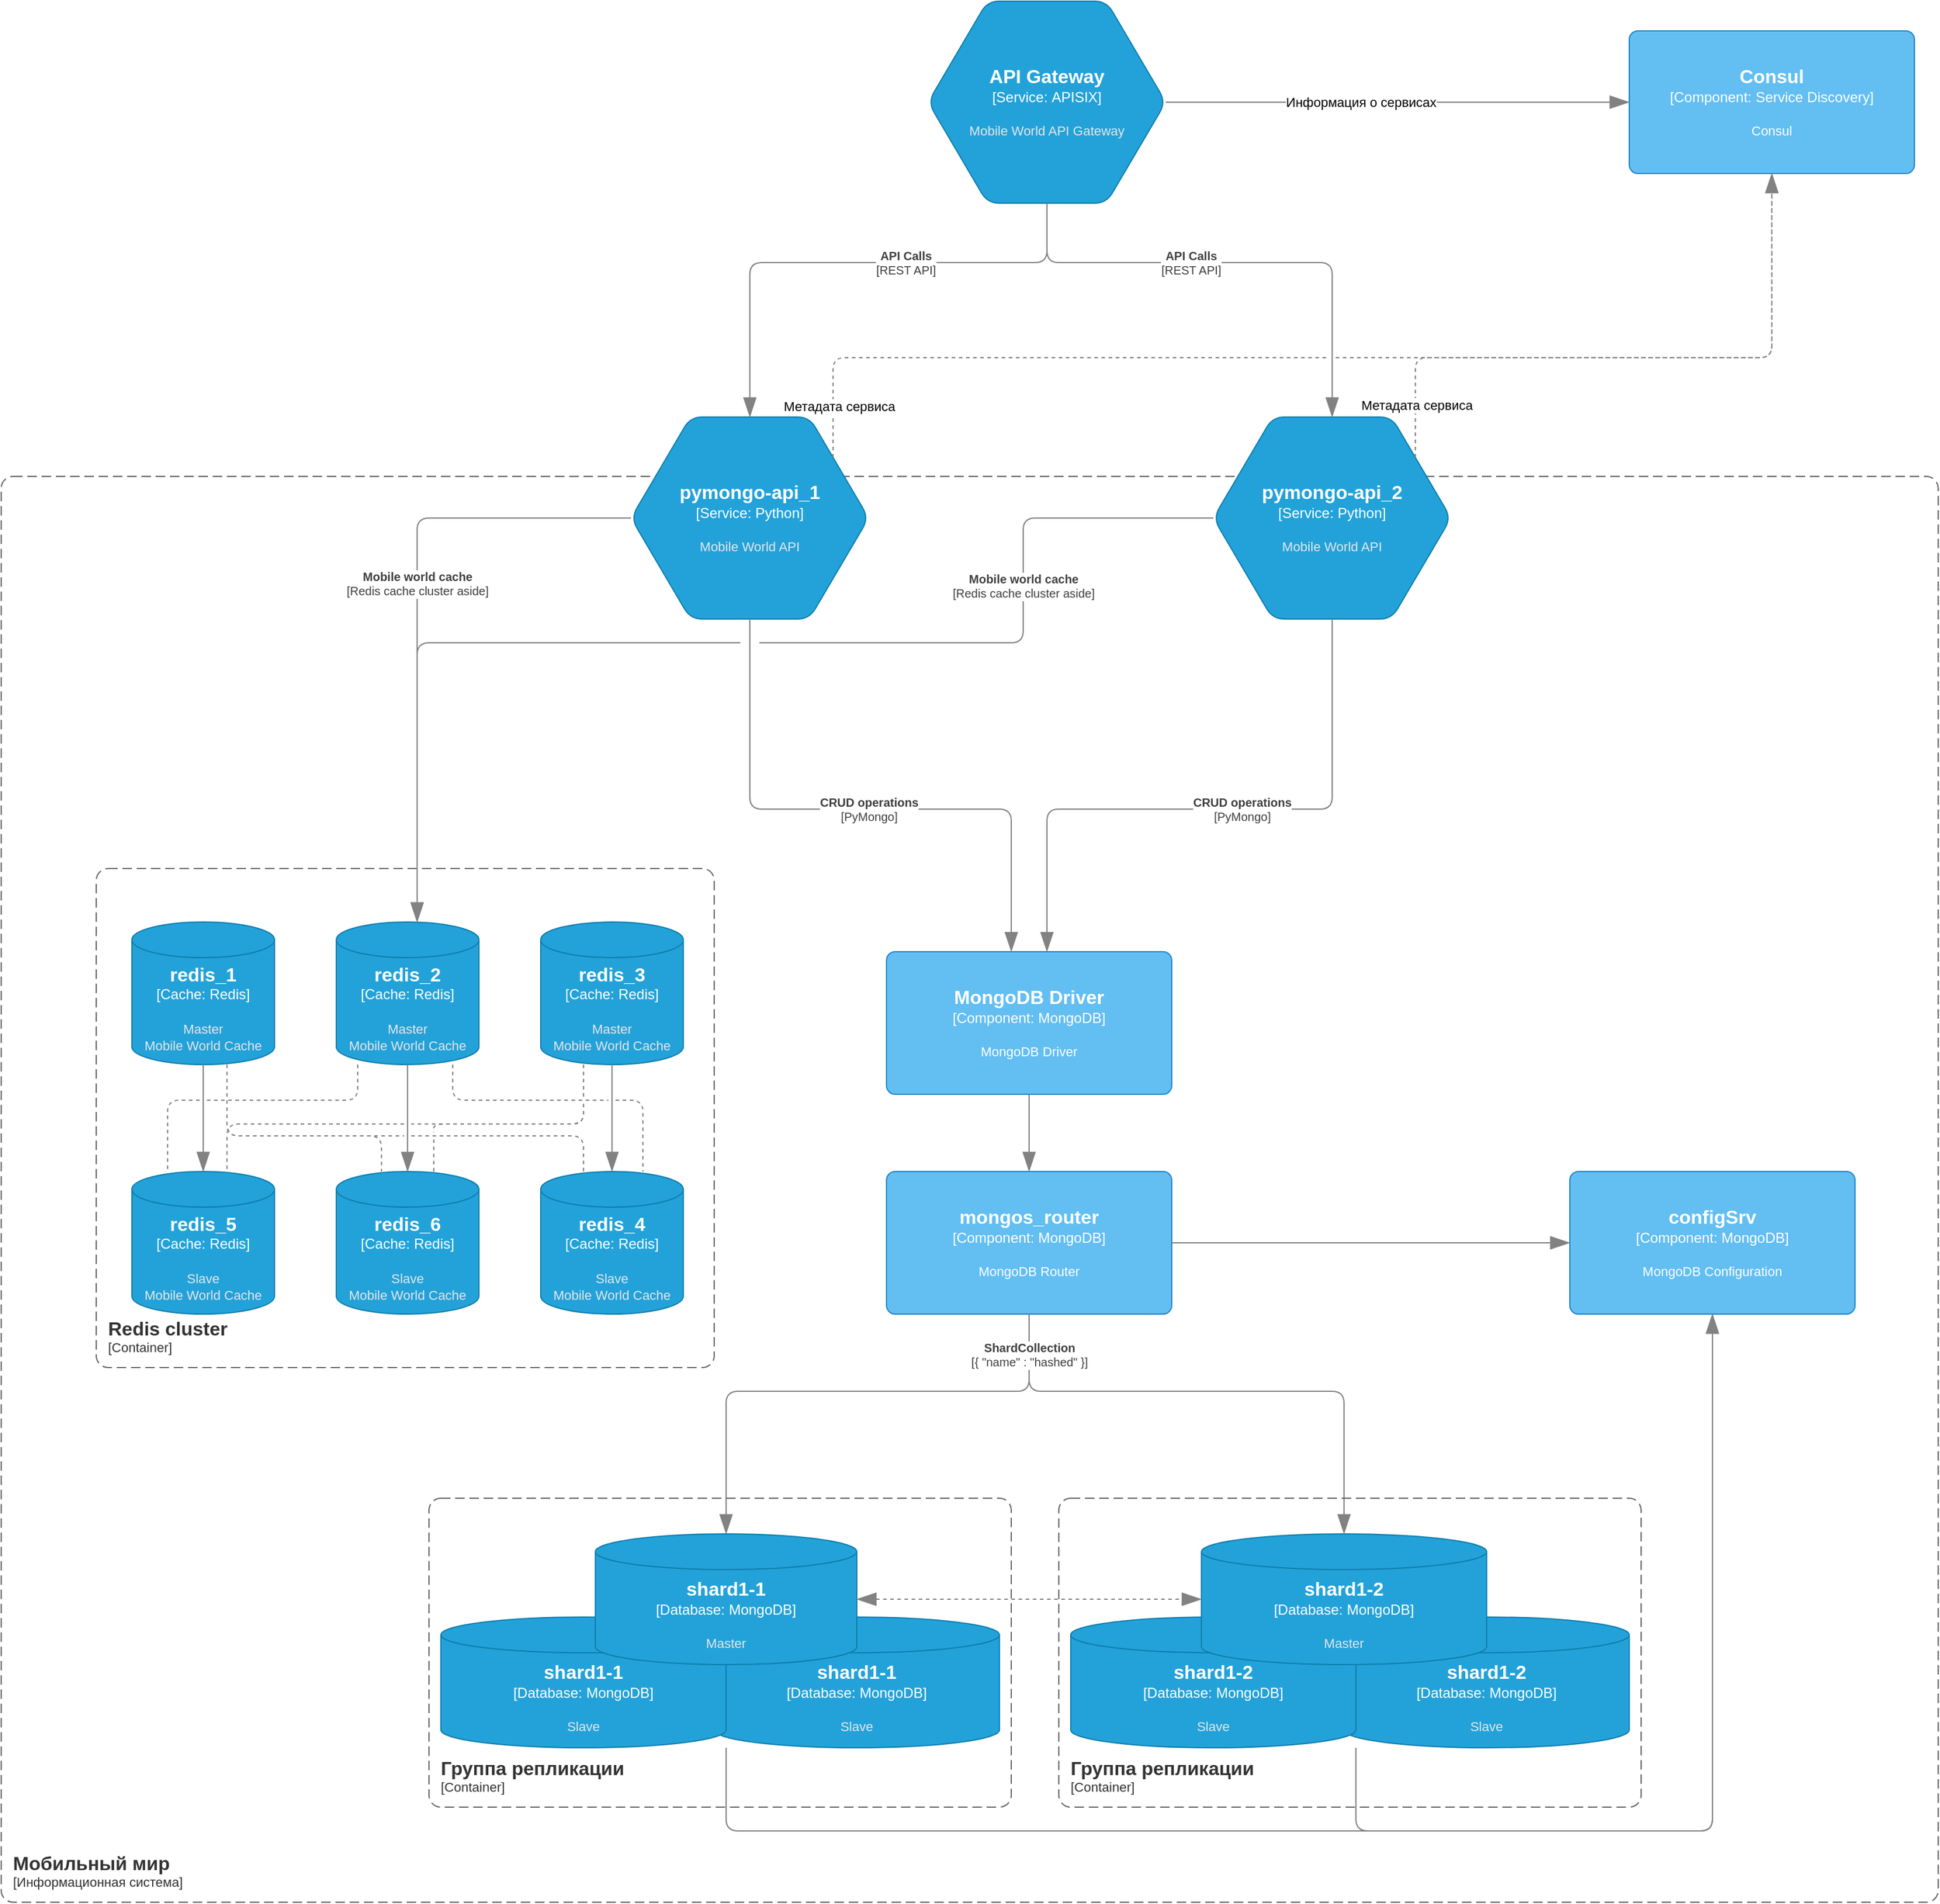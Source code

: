 <mxfile version="28.0.6" pages="5">
  <diagram name="[4] API Gateway+Cache+Replication+Sharding " id="GFYqREtFH4vybCO7BSe6">
    <mxGraphModel dx="4118" dy="2257" grid="1" gridSize="10" guides="1" tooltips="1" connect="1" arrows="1" fold="1" page="1" pageScale="1" pageWidth="827" pageHeight="1169" math="0" shadow="0">
      <root>
        <mxCell id="I5Kk957CukuZ3_YLb2FX-0" />
        <mxCell id="I5Kk957CukuZ3_YLb2FX-1" parent="I5Kk957CukuZ3_YLb2FX-0" />
        <object placeholders="1" c4Name="Мобильный мир" c4Type="ContainerScopeBoundary" c4Application="Информационная система" label="&lt;font style=&quot;font-size: 16px&quot;&gt;&lt;b&gt;&lt;div style=&quot;text-align: left&quot;&gt;%c4Name%&lt;/div&gt;&lt;/b&gt;&lt;/font&gt;&lt;div style=&quot;text-align: left&quot;&gt;[%c4Application%]&lt;/div&gt;" id="I5Kk957CukuZ3_YLb2FX-2">
          <mxCell style="rounded=1;fontSize=11;whiteSpace=wrap;html=1;dashed=1;arcSize=20;fillColor=none;strokeColor=#666666;fontColor=#333333;labelBackgroundColor=none;align=left;verticalAlign=bottom;labelBorderColor=none;spacingTop=0;spacing=10;dashPattern=8 4;metaEdit=1;rotatable=0;perimeter=rectanglePerimeter;noLabel=0;labelPadding=0;allowArrows=0;connectable=0;expand=0;recursiveResize=0;editable=1;pointerEvents=0;absoluteArcSize=1;points=[[0.25,0,0],[0.5,0,0],[0.75,0,0],[1,0.25,0],[1,0.5,0],[1,0.75,0],[0.75,1,0],[0.5,1,0],[0.25,1,0],[0,0.75,0],[0,0.5,0],[0,0.25,0]];" vertex="1" parent="I5Kk957CukuZ3_YLb2FX-1">
            <mxGeometry x="-480" y="850" width="1630" height="1200" as="geometry" />
          </mxCell>
        </object>
        <object placeholders="1" c4Name="pymongo-api_2" c4Type="Service" c4Technology="Python" c4Description="Mobile World API" label="&lt;font style=&quot;font-size: 16px&quot;&gt;&lt;b&gt;%c4Name%&lt;/b&gt;&lt;/font&gt;&lt;div&gt;[%c4Type%:&amp;nbsp;%c4Technology%]&lt;/div&gt;&lt;br&gt;&lt;div&gt;&lt;font style=&quot;font-size: 11px&quot;&gt;&lt;font color=&quot;#E6E6E6&quot;&gt;%c4Description%&lt;/font&gt;&lt;/div&gt;" id="I5Kk957CukuZ3_YLb2FX-3">
          <mxCell style="shape=hexagon;size=50;perimeter=hexagonPerimeter2;whiteSpace=wrap;html=1;fixedSize=1;rounded=1;labelBackgroundColor=none;fillColor=#23A2D9;fontSize=12;fontColor=#ffffff;align=center;strokeColor=#0E7DAD;metaEdit=1;points=[[0.5,0,0],[1,0.25,0],[1,0.5,0],[1,0.75,0],[0.5,1,0],[0,0.75,0],[0,0.5,0],[0,0.25,0]];resizable=1;" vertex="1" parent="I5Kk957CukuZ3_YLb2FX-1">
            <mxGeometry x="540" y="800" width="200" height="170" as="geometry" />
          </mxCell>
        </object>
        <object placeholders="1" c4Name="mongos_router" c4Type="Component" c4Technology="MongoDB" c4Description="MongoDB Router" label="&lt;font style=&quot;font-size: 16px&quot;&gt;&lt;b&gt;%c4Name%&lt;/b&gt;&lt;/font&gt;&lt;div&gt;[%c4Type%: %c4Technology%]&lt;/div&gt;&lt;br&gt;&lt;div&gt;&lt;font style=&quot;font-size: 11px&quot;&gt;%c4Description%&lt;/font&gt;&lt;/div&gt;" id="I5Kk957CukuZ3_YLb2FX-4">
          <mxCell style="rounded=1;whiteSpace=wrap;html=1;labelBackgroundColor=none;fillColor=#63BEF2;fontColor=#ffffff;align=center;arcSize=6;strokeColor=#2086C9;metaEdit=1;resizable=0;points=[[0.25,0,0],[0.5,0,0],[0.75,0,0],[1,0.25,0],[1,0.5,0],[1,0.75,0],[0.75,1,0],[0.5,1,0],[0.25,1,0],[0,0.75,0],[0,0.5,0],[0,0.25,0]];" vertex="1" parent="I5Kk957CukuZ3_YLb2FX-1">
            <mxGeometry x="265" y="1435" width="240" height="120" as="geometry" />
          </mxCell>
        </object>
        <object placeholders="1" c4Type="Relationship" c4Technology="PyMongo" c4Description="CRUD operations" label="&lt;div style=&quot;text-align: left&quot;&gt;&lt;div style=&quot;text-align: center&quot;&gt;&lt;b&gt;%c4Description%&lt;/b&gt;&lt;/div&gt;&lt;div style=&quot;text-align: center&quot;&gt;[%c4Technology%]&lt;/div&gt;&lt;/div&gt;" id="I5Kk957CukuZ3_YLb2FX-5">
          <mxCell style="endArrow=blockThin;html=1;fontSize=10;fontColor=#404040;strokeWidth=1;endFill=1;strokeColor=#828282;elbow=vertical;metaEdit=1;endSize=14;startSize=14;jumpStyle=arc;jumpSize=16;rounded=1;edgeStyle=orthogonalEdgeStyle;curved=0;" edge="1" parent="I5Kk957CukuZ3_YLb2FX-1" source="I5Kk957CukuZ3_YLb2FX-3" target="I5Kk957CukuZ3_YLb2FX-7">
            <mxGeometry x="-0.091" width="240" relative="1" as="geometry">
              <mxPoint x="380" y="1260" as="sourcePoint" />
              <mxPoint x="120" y="1450" as="targetPoint" />
              <Array as="points">
                <mxPoint x="640" y="1130" />
                <mxPoint x="400" y="1130" />
              </Array>
              <mxPoint as="offset" />
            </mxGeometry>
          </mxCell>
        </object>
        <mxCell id="I5Kk957CukuZ3_YLb2FX-6" value="" style="edgeStyle=orthogonalEdgeStyle;rounded=1;orthogonalLoop=1;jettySize=auto;html=1;curved=0;strokeColor=#828282;endArrow=blockThin;endFill=1;startSize=14;endSize=14;jumpStyle=gap;" edge="1" parent="I5Kk957CukuZ3_YLb2FX-1" source="I5Kk957CukuZ3_YLb2FX-7" target="I5Kk957CukuZ3_YLb2FX-4">
          <mxGeometry relative="1" as="geometry" />
        </mxCell>
        <object placeholders="1" c4Name="MongoDB Driver" c4Type="Component" c4Technology="MongoDB" c4Description="MongoDB Driver" label="&lt;font style=&quot;font-size: 16px&quot;&gt;&lt;b&gt;%c4Name%&lt;/b&gt;&lt;/font&gt;&lt;div&gt;[%c4Type%: %c4Technology%]&lt;/div&gt;&lt;br&gt;&lt;div&gt;&lt;font style=&quot;font-size: 11px&quot;&gt;%c4Description%&lt;/font&gt;&lt;/div&gt;" id="I5Kk957CukuZ3_YLb2FX-7">
          <mxCell style="rounded=1;whiteSpace=wrap;html=1;labelBackgroundColor=none;fillColor=#63BEF2;fontColor=#ffffff;align=center;arcSize=6;strokeColor=#2086C9;metaEdit=1;resizable=0;points=[[0.25,0,0],[0.5,0,0],[0.75,0,0],[1,0.25,0],[1,0.5,0],[1,0.75,0],[0.75,1,0],[0.5,1,0],[0.25,1,0],[0,0.75,0],[0,0.5,0],[0,0.25,0]];" vertex="1" parent="I5Kk957CukuZ3_YLb2FX-1">
            <mxGeometry x="265" y="1250" width="240" height="120" as="geometry" />
          </mxCell>
        </object>
        <mxCell id="I5Kk957CukuZ3_YLb2FX-8" value="" style="edgeStyle=orthogonalEdgeStyle;rounded=1;orthogonalLoop=1;jettySize=auto;html=1;curved=0;strokeColor=#828282;endArrow=blockThin;endFill=1;startSize=14;endSize=14;jumpStyle=gap;" edge="1" parent="I5Kk957CukuZ3_YLb2FX-1" source="I5Kk957CukuZ3_YLb2FX-4" target="I5Kk957CukuZ3_YLb2FX-16">
          <mxGeometry relative="1" as="geometry">
            <mxPoint x="380" y="1390" as="sourcePoint" />
            <mxPoint x="380" y="1455" as="targetPoint" />
            <Array as="points">
              <mxPoint x="385" y="1620" />
              <mxPoint x="130" y="1620" />
            </Array>
          </mxGeometry>
        </mxCell>
        <mxCell id="I5Kk957CukuZ3_YLb2FX-9" value="" style="group" vertex="1" connectable="0" parent="I5Kk957CukuZ3_YLb2FX-1">
          <mxGeometry x="420" y="1740" width="470" height="180" as="geometry" />
        </mxCell>
        <object placeholders="1" c4Name="shard1-2" c4Type="Database" c4Technology="MongoDB" c4Description="Slave" label="&lt;font style=&quot;font-size: 16px&quot;&gt;&lt;b&gt;%c4Name%&lt;/b&gt;&lt;/font&gt;&lt;div&gt;[%c4Type%:&amp;nbsp;%c4Technology%]&lt;/div&gt;&lt;br&gt;&lt;div&gt;&lt;font style=&quot;font-size: 11px&quot;&gt;&lt;font color=&quot;#E6E6E6&quot;&gt;%c4Description%&lt;/font&gt;&lt;/div&gt;" id="I5Kk957CukuZ3_YLb2FX-10">
          <mxCell style="shape=cylinder3;size=15;whiteSpace=wrap;html=1;boundedLbl=1;rounded=0;labelBackgroundColor=none;fillColor=#23A2D9;fontSize=12;fontColor=#ffffff;align=center;strokeColor=#0E7DAD;metaEdit=1;points=[[0.5,0,0],[1,0.25,0],[1,0.5,0],[1,0.75,0],[0.5,1,0],[0,0.75,0],[0,0.5,0],[0,0.25,0]];resizable=1;" vertex="1" parent="I5Kk957CukuZ3_YLb2FX-9">
            <mxGeometry x="230" y="70" width="240" height="110" as="geometry" />
          </mxCell>
        </object>
        <object placeholders="1" c4Name="shard1-2" c4Type="Database" c4Technology="MongoDB" c4Description="Slave" label="&lt;font style=&quot;font-size: 16px&quot;&gt;&lt;b&gt;%c4Name%&lt;/b&gt;&lt;/font&gt;&lt;div&gt;[%c4Type%:&amp;nbsp;%c4Technology%]&lt;/div&gt;&lt;br&gt;&lt;div&gt;&lt;font style=&quot;font-size: 11px&quot;&gt;&lt;font color=&quot;#E6E6E6&quot;&gt;%c4Description%&lt;/font&gt;&lt;/div&gt;" id="I5Kk957CukuZ3_YLb2FX-11">
          <mxCell style="shape=cylinder3;size=15;whiteSpace=wrap;html=1;boundedLbl=1;rounded=0;labelBackgroundColor=none;fillColor=#23A2D9;fontSize=12;fontColor=#ffffff;align=center;strokeColor=#0E7DAD;metaEdit=1;points=[[0.5,0,0],[1,0.25,0],[1,0.5,0],[1,0.75,0],[0.5,1,0],[0,0.75,0],[0,0.5,0],[0,0.25,0]];resizable=1;" vertex="1" parent="I5Kk957CukuZ3_YLb2FX-9">
            <mxGeometry y="70" width="240" height="110" as="geometry" />
          </mxCell>
        </object>
        <object placeholders="1" c4Name="shard1-2" c4Type="Database" c4Technology="MongoDB" c4Description="Master" label="&lt;font style=&quot;font-size: 16px&quot;&gt;&lt;b&gt;%c4Name%&lt;/b&gt;&lt;/font&gt;&lt;div&gt;[%c4Type%:&amp;nbsp;%c4Technology%]&lt;/div&gt;&lt;br&gt;&lt;div&gt;&lt;font style=&quot;font-size: 11px&quot;&gt;&lt;font color=&quot;#E6E6E6&quot;&gt;%c4Description%&lt;/font&gt;&lt;/div&gt;" id="I5Kk957CukuZ3_YLb2FX-12">
          <mxCell style="shape=cylinder3;size=15;whiteSpace=wrap;html=1;boundedLbl=1;rounded=0;labelBackgroundColor=none;fillColor=#23A2D9;fontSize=12;fontColor=#ffffff;align=center;strokeColor=#0E7DAD;metaEdit=1;points=[[0.5,0,0],[1,0.25,0],[1,0.5,0],[1,0.75,0],[0.5,1,0],[0,0.75,0],[0,0.5,0],[0,0.25,0]];resizable=1;" vertex="1" parent="I5Kk957CukuZ3_YLb2FX-9">
            <mxGeometry x="110" width="240" height="110" as="geometry" />
          </mxCell>
        </object>
        <mxCell id="I5Kk957CukuZ3_YLb2FX-13" value="" style="group" vertex="1" connectable="0" parent="I5Kk957CukuZ3_YLb2FX-1">
          <mxGeometry x="-110" y="1740" width="470" height="180" as="geometry" />
        </mxCell>
        <object placeholders="1" c4Name="shard1-1" c4Type="Database" c4Technology="MongoDB" c4Description="Slave" label="&lt;font style=&quot;font-size: 16px&quot;&gt;&lt;b&gt;%c4Name%&lt;/b&gt;&lt;/font&gt;&lt;div&gt;[%c4Type%:&amp;nbsp;%c4Technology%]&lt;/div&gt;&lt;br&gt;&lt;div&gt;&lt;font style=&quot;font-size: 11px&quot;&gt;&lt;font color=&quot;#E6E6E6&quot;&gt;%c4Description%&lt;/font&gt;&lt;/div&gt;" id="I5Kk957CukuZ3_YLb2FX-14">
          <mxCell style="shape=cylinder3;size=15;whiteSpace=wrap;html=1;boundedLbl=1;rounded=0;labelBackgroundColor=none;fillColor=#23A2D9;fontSize=12;fontColor=#ffffff;align=center;strokeColor=#0E7DAD;metaEdit=1;points=[[0.5,0,0],[1,0.25,0],[1,0.5,0],[1,0.75,0],[0.5,1,0],[0,0.75,0],[0,0.5,0],[0,0.25,0]];resizable=1;" vertex="1" parent="I5Kk957CukuZ3_YLb2FX-13">
            <mxGeometry x="230" y="70" width="240" height="110" as="geometry" />
          </mxCell>
        </object>
        <object placeholders="1" c4Name="shard1-1" c4Type="Database" c4Technology="MongoDB" c4Description="Slave" label="&lt;font style=&quot;font-size: 16px&quot;&gt;&lt;b&gt;%c4Name%&lt;/b&gt;&lt;/font&gt;&lt;div&gt;[%c4Type%:&amp;nbsp;%c4Technology%]&lt;/div&gt;&lt;br&gt;&lt;div&gt;&lt;font style=&quot;font-size: 11px&quot;&gt;&lt;font color=&quot;#E6E6E6&quot;&gt;%c4Description%&lt;/font&gt;&lt;/div&gt;" id="I5Kk957CukuZ3_YLb2FX-15">
          <mxCell style="shape=cylinder3;size=15;whiteSpace=wrap;html=1;boundedLbl=1;rounded=0;labelBackgroundColor=none;fillColor=#23A2D9;fontSize=12;fontColor=#ffffff;align=center;strokeColor=#0E7DAD;metaEdit=1;points=[[0.5,0,0],[1,0.25,0],[1,0.5,0],[1,0.75,0],[0.5,1,0],[0,0.75,0],[0,0.5,0],[0,0.25,0]];resizable=1;" vertex="1" parent="I5Kk957CukuZ3_YLb2FX-13">
            <mxGeometry y="70" width="240" height="110" as="geometry" />
          </mxCell>
        </object>
        <object placeholders="1" c4Name="shard1-1" c4Type="Database" c4Technology="MongoDB" c4Description="Master" label="&lt;font style=&quot;font-size: 16px&quot;&gt;&lt;b&gt;%c4Name%&lt;/b&gt;&lt;/font&gt;&lt;div&gt;[%c4Type%:&amp;nbsp;%c4Technology%]&lt;/div&gt;&lt;br&gt;&lt;div&gt;&lt;font style=&quot;font-size: 11px&quot;&gt;&lt;font color=&quot;#E6E6E6&quot;&gt;%c4Description%&lt;/font&gt;&lt;/div&gt;" id="I5Kk957CukuZ3_YLb2FX-16">
          <mxCell style="shape=cylinder3;size=15;whiteSpace=wrap;html=1;boundedLbl=1;rounded=0;labelBackgroundColor=none;fillColor=#23A2D9;fontSize=12;fontColor=#ffffff;align=center;strokeColor=#0E7DAD;metaEdit=1;points=[[0.5,0,0],[1,0.25,0],[1,0.5,0],[1,0.75,0],[0.5,1,0],[0,0.75,0],[0,0.5,0],[0,0.25,0]];resizable=1;" vertex="1" parent="I5Kk957CukuZ3_YLb2FX-13">
            <mxGeometry x="130" width="220" height="110" as="geometry" />
          </mxCell>
        </object>
        <mxCell id="I5Kk957CukuZ3_YLb2FX-17" value="" style="edgeStyle=orthogonalEdgeStyle;rounded=1;orthogonalLoop=1;jettySize=auto;html=1;curved=0;strokeColor=#828282;endArrow=blockThin;endFill=1;startSize=14;endSize=14;jumpStyle=gap;" edge="1" parent="I5Kk957CukuZ3_YLb2FX-1" source="I5Kk957CukuZ3_YLb2FX-4" target="I5Kk957CukuZ3_YLb2FX-20">
          <mxGeometry relative="1" as="geometry">
            <mxPoint x="630" y="1650" as="sourcePoint" />
            <mxPoint x="895" y="1835" as="targetPoint" />
            <Array as="points">
              <mxPoint x="780" y="1495" />
              <mxPoint x="780" y="1495" />
            </Array>
          </mxGeometry>
        </mxCell>
        <mxCell id="I5Kk957CukuZ3_YLb2FX-18" value="" style="edgeStyle=orthogonalEdgeStyle;rounded=1;orthogonalLoop=1;jettySize=auto;html=1;curved=0;strokeColor=#828282;endArrow=blockThin;endFill=1;startSize=14;endSize=14;jumpStyle=gap;" edge="1" parent="I5Kk957CukuZ3_YLb2FX-1" source="I5Kk957CukuZ3_YLb2FX-15" target="I5Kk957CukuZ3_YLb2FX-20">
          <mxGeometry relative="1" as="geometry">
            <mxPoint x="485" y="1620" as="sourcePoint" />
            <mxPoint x="440" y="2030" as="targetPoint" />
            <Array as="points">
              <mxPoint x="130" y="1990" />
              <mxPoint x="960" y="1990" />
            </Array>
          </mxGeometry>
        </mxCell>
        <mxCell id="I5Kk957CukuZ3_YLb2FX-19" value="" style="edgeStyle=orthogonalEdgeStyle;rounded=1;orthogonalLoop=1;jettySize=auto;html=1;curved=0;strokeColor=#828282;endArrow=blockThin;endFill=1;startSize=14;endSize=14;jumpStyle=gap;" edge="1" parent="I5Kk957CukuZ3_YLb2FX-1" source="I5Kk957CukuZ3_YLb2FX-11" target="I5Kk957CukuZ3_YLb2FX-20">
          <mxGeometry relative="1" as="geometry">
            <mxPoint x="530" y="2010" as="sourcePoint" />
            <mxPoint x="840" y="2120" as="targetPoint" />
            <Array as="points">
              <mxPoint x="660" y="1990" />
              <mxPoint x="960" y="1990" />
            </Array>
          </mxGeometry>
        </mxCell>
        <object placeholders="1" c4Name="configSrv" c4Type="Component" c4Technology="MongoDB" c4Description="MongoDB Configuration" label="&lt;font style=&quot;font-size: 16px&quot;&gt;&lt;b&gt;%c4Name%&lt;/b&gt;&lt;/font&gt;&lt;div&gt;[%c4Type%: %c4Technology%]&lt;/div&gt;&lt;br&gt;&lt;div&gt;&lt;font style=&quot;font-size: 11px&quot;&gt;%c4Description%&lt;/font&gt;&lt;/div&gt;" id="I5Kk957CukuZ3_YLb2FX-20">
          <mxCell style="rounded=1;whiteSpace=wrap;html=1;labelBackgroundColor=none;fillColor=#63BEF2;fontColor=#ffffff;align=center;arcSize=6;strokeColor=#2086C9;metaEdit=1;resizable=0;points=[[0.25,0,0],[0.5,0,0],[0.75,0,0],[1,0.25,0],[1,0.5,0],[1,0.75,0],[0.75,1,0],[0.5,1,0],[0.25,1,0],[0,0.75,0],[0,0.5,0],[0,0.25,0]];" vertex="1" parent="I5Kk957CukuZ3_YLb2FX-1">
            <mxGeometry x="840" y="1435" width="240" height="120" as="geometry" />
          </mxCell>
        </object>
        <object placeholders="1" c4Type="Relationship" c4Technology="{ &quot;name&quot; : &quot;hashed&quot; }" c4Description="ShardCollection" label="&lt;div style=&quot;text-align: left&quot;&gt;&lt;div style=&quot;text-align: center&quot;&gt;&lt;b&gt;%c4Description%&lt;/b&gt;&lt;/div&gt;&lt;div style=&quot;text-align: center&quot;&gt;[%c4Technology%]&lt;/div&gt;&lt;/div&gt;" id="I5Kk957CukuZ3_YLb2FX-21">
          <mxCell style="endArrow=blockThin;html=1;fontSize=10;fontColor=#404040;strokeWidth=1;endFill=1;strokeColor=#828282;elbow=vertical;metaEdit=1;endSize=14;startSize=14;jumpStyle=gap;jumpSize=16;rounded=1;edgeStyle=orthogonalEdgeStyle;curved=0;" edge="1" parent="I5Kk957CukuZ3_YLb2FX-1" source="I5Kk957CukuZ3_YLb2FX-4" target="I5Kk957CukuZ3_YLb2FX-12">
            <mxGeometry x="-0.849" width="240" relative="1" as="geometry">
              <mxPoint x="520" y="1680" as="sourcePoint" />
              <mxPoint x="785" y="1865" as="targetPoint" />
              <Array as="points">
                <mxPoint x="385" y="1620" />
                <mxPoint x="650" y="1620" />
              </Array>
              <mxPoint as="offset" />
            </mxGeometry>
          </mxCell>
        </object>
        <object placeholders="1" c4Name="redis_1" c4Type="Cache" c4Technology="Redis" c4Description="Master&#xa;Mobile World Cache" label="&lt;font style=&quot;font-size: 16px&quot;&gt;&lt;b&gt;%c4Name%&lt;/b&gt;&lt;/font&gt;&lt;div&gt;[%c4Type%:&amp;nbsp;%c4Technology%]&lt;/div&gt;&lt;br&gt;&lt;div&gt;&lt;font style=&quot;font-size: 11px&quot;&gt;&lt;font color=&quot;#E6E6E6&quot;&gt;%c4Description%&lt;/font&gt;&lt;/div&gt;" id="I5Kk957CukuZ3_YLb2FX-22">
          <mxCell style="shape=cylinder3;size=15;whiteSpace=wrap;html=1;boundedLbl=1;rounded=0;labelBackgroundColor=none;fillColor=#23A2D9;fontSize=12;fontColor=#ffffff;align=center;strokeColor=#0E7DAD;metaEdit=1;points=[[0.5,0,0],[1,0.25,0],[1,0.5,0],[1,0.75,0],[0.5,1,0],[0,0.75,0],[0,0.5,0],[0,0.25,0]];resizable=1;" vertex="1" parent="I5Kk957CukuZ3_YLb2FX-1">
            <mxGeometry x="-370" y="1225" width="120" height="120" as="geometry" />
          </mxCell>
        </object>
        <object placeholders="1" c4Name="Группа репликации" c4Type="ContainerScopeBoundary" c4Application="Container" label="&lt;font style=&quot;font-size: 16px&quot;&gt;&lt;b&gt;&lt;div style=&quot;text-align: left&quot;&gt;%c4Name%&lt;/div&gt;&lt;/b&gt;&lt;/font&gt;&lt;div style=&quot;text-align: left&quot;&gt;[%c4Application%]&lt;/div&gt;" id="I5Kk957CukuZ3_YLb2FX-23">
          <mxCell style="rounded=1;fontSize=11;whiteSpace=wrap;html=1;dashed=1;arcSize=20;fillColor=none;strokeColor=#666666;fontColor=#333333;labelBackgroundColor=none;align=left;verticalAlign=bottom;labelBorderColor=none;spacingTop=0;spacing=10;dashPattern=8 4;metaEdit=1;rotatable=0;perimeter=rectanglePerimeter;noLabel=0;labelPadding=0;allowArrows=0;connectable=0;expand=0;recursiveResize=0;editable=1;pointerEvents=0;absoluteArcSize=1;points=[[0.25,0,0],[0.5,0,0],[0.75,0,0],[1,0.25,0],[1,0.5,0],[1,0.75,0],[0.75,1,0],[0.5,1,0],[0.25,1,0],[0,0.75,0],[0,0.5,0],[0,0.25,0]];" vertex="1" parent="I5Kk957CukuZ3_YLb2FX-1">
            <mxGeometry x="-120" y="1710" width="490" height="260" as="geometry" />
          </mxCell>
        </object>
        <object placeholders="1" c4Name="Группа репликации" c4Type="ContainerScopeBoundary" c4Application="Container" label="&lt;font style=&quot;font-size: 16px&quot;&gt;&lt;b&gt;&lt;div style=&quot;text-align: left&quot;&gt;%c4Name%&lt;/div&gt;&lt;/b&gt;&lt;/font&gt;&lt;div style=&quot;text-align: left&quot;&gt;[%c4Application%]&lt;/div&gt;" id="I5Kk957CukuZ3_YLb2FX-24">
          <mxCell style="rounded=1;fontSize=11;whiteSpace=wrap;html=1;dashed=1;arcSize=20;fillColor=none;strokeColor=#666666;fontColor=#333333;labelBackgroundColor=none;align=left;verticalAlign=bottom;labelBorderColor=none;spacingTop=0;spacing=10;dashPattern=8 4;metaEdit=1;rotatable=0;perimeter=rectanglePerimeter;noLabel=0;labelPadding=0;allowArrows=0;connectable=0;expand=0;recursiveResize=0;editable=1;pointerEvents=0;absoluteArcSize=1;points=[[0.25,0,0],[0.5,0,0],[0.75,0,0],[1,0.25,0],[1,0.5,0],[1,0.75,0],[0.75,1,0],[0.5,1,0],[0.25,1,0],[0,0.75,0],[0,0.5,0],[0,0.25,0]];" vertex="1" parent="I5Kk957CukuZ3_YLb2FX-1">
            <mxGeometry x="410" y="1710" width="490" height="260" as="geometry" />
          </mxCell>
        </object>
        <mxCell id="I5Kk957CukuZ3_YLb2FX-25" value="" style="edgeStyle=orthogonalEdgeStyle;rounded=1;orthogonalLoop=1;jettySize=auto;html=1;curved=0;strokeColor=#828282;endArrow=blockThin;endFill=1;startSize=14;endSize=14;jumpStyle=gap;startArrow=blockThin;startFill=1;dashed=1;" edge="1" parent="I5Kk957CukuZ3_YLb2FX-1" source="I5Kk957CukuZ3_YLb2FX-16" target="I5Kk957CukuZ3_YLb2FX-12">
          <mxGeometry relative="1" as="geometry">
            <mxPoint x="310" y="1810" as="sourcePoint" />
            <mxPoint x="600" y="1810" as="targetPoint" />
            <Array as="points" />
          </mxGeometry>
        </mxCell>
        <object placeholders="1" c4Name="redis_3" c4Type="Cache" c4Technology="Redis" c4Description="Master&#xa;Mobile World Cache" label="&lt;font style=&quot;font-size: 16px&quot;&gt;&lt;b&gt;%c4Name%&lt;/b&gt;&lt;/font&gt;&lt;div&gt;[%c4Type%:&amp;nbsp;%c4Technology%]&lt;/div&gt;&lt;br&gt;&lt;div&gt;&lt;font style=&quot;font-size: 11px&quot;&gt;&lt;font color=&quot;#E6E6E6&quot;&gt;%c4Description%&lt;/font&gt;&lt;/div&gt;" id="I5Kk957CukuZ3_YLb2FX-26">
          <mxCell style="shape=cylinder3;size=15;whiteSpace=wrap;html=1;boundedLbl=1;rounded=0;labelBackgroundColor=none;fillColor=#23A2D9;fontSize=12;fontColor=#ffffff;align=center;strokeColor=#0E7DAD;metaEdit=1;points=[[0.5,0,0],[1,0.25,0],[1,0.5,0],[1,0.75,0],[0.5,1,0],[0,0.75,0],[0,0.5,0],[0,0.25,0]];resizable=1;" vertex="1" parent="I5Kk957CukuZ3_YLb2FX-1">
            <mxGeometry x="-26" y="1225" width="120" height="120" as="geometry" />
          </mxCell>
        </object>
        <object placeholders="1" c4Name="redis_2" c4Type="Cache" c4Technology="Redis" c4Description="Master&#xa;Mobile World Cache" label="&lt;font style=&quot;font-size: 16px&quot;&gt;&lt;b&gt;%c4Name%&lt;/b&gt;&lt;/font&gt;&lt;div&gt;[%c4Type%:&amp;nbsp;%c4Technology%]&lt;/div&gt;&lt;br&gt;&lt;div&gt;&lt;font style=&quot;font-size: 11px&quot;&gt;&lt;font color=&quot;#E6E6E6&quot;&gt;%c4Description%&lt;/font&gt;&lt;/div&gt;" id="I5Kk957CukuZ3_YLb2FX-27">
          <mxCell style="shape=cylinder3;size=15;whiteSpace=wrap;html=1;boundedLbl=1;rounded=0;labelBackgroundColor=none;fillColor=#23A2D9;fontSize=12;fontColor=#ffffff;align=center;strokeColor=#0E7DAD;metaEdit=1;points=[[0.5,0,0],[1,0.25,0],[1,0.5,0],[1,0.75,0],[0.5,1,0],[0,0.75,0],[0,0.5,0],[0,0.25,0]];resizable=1;" vertex="1" parent="I5Kk957CukuZ3_YLb2FX-1">
            <mxGeometry x="-198" y="1225" width="120" height="120" as="geometry" />
          </mxCell>
        </object>
        <object placeholders="1" c4Type="Relationship" c4Technology="Redis cache cluster aside" c4Description="Mobile world cache" label="&lt;div style=&quot;text-align: left&quot;&gt;&lt;div style=&quot;text-align: center&quot;&gt;&lt;b&gt;%c4Description%&lt;/b&gt;&lt;/div&gt;&lt;div style=&quot;text-align: center&quot;&gt;[%c4Technology%]&lt;/div&gt;&lt;/div&gt;" id="I5Kk957CukuZ3_YLb2FX-28">
          <mxCell style="endArrow=blockThin;html=1;fontSize=10;fontColor=#404040;strokeWidth=1;endFill=1;strokeColor=#828282;elbow=vertical;metaEdit=1;endSize=14;startSize=14;jumpStyle=arc;jumpSize=16;rounded=1;edgeStyle=orthogonalEdgeStyle;curved=0;" edge="1" parent="I5Kk957CukuZ3_YLb2FX-1" source="mlxiBWi1_ivCxCKVipYP-0" target="I5Kk957CukuZ3_YLb2FX-27">
            <mxGeometry x="-0.096" width="240" relative="1" as="geometry">
              <mxPoint x="438" y="1040" as="sourcePoint" />
              <mxPoint x="-220" y="1250" as="targetPoint" />
              <Array as="points">
                <mxPoint x="-130" y="885" />
              </Array>
              <mxPoint as="offset" />
            </mxGeometry>
          </mxCell>
        </object>
        <object placeholders="1" c4Name="redis_5" c4Type="Cache" c4Technology="Redis" c4Description="Slave&#xa;Mobile World Cache" label="&lt;font style=&quot;font-size: 16px&quot;&gt;&lt;b&gt;%c4Name%&lt;/b&gt;&lt;/font&gt;&lt;div&gt;[%c4Type%:&amp;nbsp;%c4Technology%]&lt;/div&gt;&lt;br&gt;&lt;div&gt;&lt;font style=&quot;font-size: 11px&quot;&gt;&lt;font color=&quot;#E6E6E6&quot;&gt;%c4Description%&lt;/font&gt;&lt;/div&gt;" id="I5Kk957CukuZ3_YLb2FX-29">
          <mxCell style="shape=cylinder3;size=15;whiteSpace=wrap;html=1;boundedLbl=1;rounded=0;labelBackgroundColor=none;fillColor=#23A2D9;fontSize=12;fontColor=#ffffff;align=center;strokeColor=#0E7DAD;metaEdit=1;points=[[0.5,0,0],[1,0.25,0],[1,0.5,0],[1,0.75,0],[0.5,1,0],[0,0.75,0],[0,0.5,0],[0,0.25,0]];resizable=1;" vertex="1" parent="I5Kk957CukuZ3_YLb2FX-1">
            <mxGeometry x="-370" y="1435" width="120" height="120" as="geometry" />
          </mxCell>
        </object>
        <object placeholders="1" c4Name="redis_6" c4Type="Cache" c4Technology="Redis" c4Description="Slave&#xa;Mobile World Cache" label="&lt;font style=&quot;font-size: 16px&quot;&gt;&lt;b&gt;%c4Name%&lt;/b&gt;&lt;/font&gt;&lt;div&gt;[%c4Type%:&amp;nbsp;%c4Technology%]&lt;/div&gt;&lt;br&gt;&lt;div&gt;&lt;font style=&quot;font-size: 11px&quot;&gt;&lt;font color=&quot;#E6E6E6&quot;&gt;%c4Description%&lt;/font&gt;&lt;/div&gt;" id="I5Kk957CukuZ3_YLb2FX-30">
          <mxCell style="shape=cylinder3;size=15;whiteSpace=wrap;html=1;boundedLbl=1;rounded=0;labelBackgroundColor=none;fillColor=#23A2D9;fontSize=12;fontColor=#ffffff;align=center;strokeColor=#0E7DAD;metaEdit=1;points=[[0.5,0,0],[1,0.25,0],[1,0.5,0],[1,0.75,0],[0.5,1,0],[0,0.75,0],[0,0.5,0],[0,0.25,0]];resizable=1;" vertex="1" parent="I5Kk957CukuZ3_YLb2FX-1">
            <mxGeometry x="-198" y="1435" width="120" height="120" as="geometry" />
          </mxCell>
        </object>
        <object placeholders="1" c4Name="redis_4" c4Type="Cache" c4Technology="Redis" c4Description="Slave&#xa;Mobile World Cache" label="&lt;font style=&quot;font-size: 16px&quot;&gt;&lt;b&gt;%c4Name%&lt;/b&gt;&lt;/font&gt;&lt;div&gt;[%c4Type%:&amp;nbsp;%c4Technology%]&lt;/div&gt;&lt;br&gt;&lt;div&gt;&lt;font style=&quot;font-size: 11px&quot;&gt;&lt;font color=&quot;#E6E6E6&quot;&gt;%c4Description%&lt;/font&gt;&lt;/div&gt;" id="I5Kk957CukuZ3_YLb2FX-31">
          <mxCell style="shape=cylinder3;size=15;whiteSpace=wrap;html=1;boundedLbl=1;rounded=0;labelBackgroundColor=none;fillColor=#23A2D9;fontSize=12;fontColor=#ffffff;align=center;strokeColor=#0E7DAD;metaEdit=1;points=[[0.5,0,0],[1,0.25,0],[1,0.5,0],[1,0.75,0],[0.5,1,0],[0,0.75,0],[0,0.5,0],[0,0.25,0]];resizable=1;" vertex="1" parent="I5Kk957CukuZ3_YLb2FX-1">
            <mxGeometry x="-26" y="1435" width="120" height="120" as="geometry" />
          </mxCell>
        </object>
        <mxCell id="I5Kk957CukuZ3_YLb2FX-32" value="" style="edgeStyle=orthogonalEdgeStyle;rounded=1;orthogonalLoop=1;jettySize=auto;html=1;curved=0;strokeColor=#828282;endArrow=blockThin;endFill=1;startSize=14;endSize=14;jumpStyle=gap;" edge="1" parent="I5Kk957CukuZ3_YLb2FX-1" source="I5Kk957CukuZ3_YLb2FX-22" target="I5Kk957CukuZ3_YLb2FX-29">
          <mxGeometry relative="1" as="geometry">
            <mxPoint x="-240" y="1685" as="sourcePoint" />
            <mxPoint x="-240" y="1750" as="targetPoint" />
          </mxGeometry>
        </mxCell>
        <mxCell id="I5Kk957CukuZ3_YLb2FX-33" value="" style="edgeStyle=orthogonalEdgeStyle;rounded=1;orthogonalLoop=1;jettySize=auto;html=1;curved=0;strokeColor=#828282;endArrow=blockThin;endFill=1;startSize=14;endSize=14;jumpStyle=gap;" edge="1" parent="I5Kk957CukuZ3_YLb2FX-1" source="I5Kk957CukuZ3_YLb2FX-27" target="I5Kk957CukuZ3_YLb2FX-30">
          <mxGeometry relative="1" as="geometry">
            <mxPoint x="-210" y="1405" as="sourcePoint" />
            <mxPoint x="-210" y="1495" as="targetPoint" />
          </mxGeometry>
        </mxCell>
        <mxCell id="I5Kk957CukuZ3_YLb2FX-34" value="" style="edgeStyle=orthogonalEdgeStyle;rounded=1;orthogonalLoop=1;jettySize=auto;html=1;curved=0;strokeColor=#828282;endArrow=blockThin;endFill=1;startSize=14;endSize=14;jumpStyle=gap;" edge="1" parent="I5Kk957CukuZ3_YLb2FX-1" source="I5Kk957CukuZ3_YLb2FX-26" target="I5Kk957CukuZ3_YLb2FX-31">
          <mxGeometry relative="1" as="geometry">
            <mxPoint x="-40" y="1375" as="sourcePoint" />
            <mxPoint x="-40" y="1465" as="targetPoint" />
          </mxGeometry>
        </mxCell>
        <mxCell id="I5Kk957CukuZ3_YLb2FX-35" value="" style="edgeStyle=orthogonalEdgeStyle;rounded=1;orthogonalLoop=1;jettySize=auto;html=1;strokeColor=#828282;endArrow=none;endFill=0;startSize=14;endSize=14;jumpStyle=gap;dashed=1;" edge="1" parent="I5Kk957CukuZ3_YLb2FX-1" source="I5Kk957CukuZ3_YLb2FX-22" target="I5Kk957CukuZ3_YLb2FX-30">
          <mxGeometry relative="1" as="geometry">
            <mxPoint x="-270" y="1364.996" as="sourcePoint" />
            <mxPoint x="-157.974" y="1514.97" as="targetPoint" />
            <Array as="points">
              <mxPoint x="-290" y="1405" />
              <mxPoint x="-160" y="1405" />
            </Array>
          </mxGeometry>
        </mxCell>
        <mxCell id="I5Kk957CukuZ3_YLb2FX-36" value="" style="edgeStyle=orthogonalEdgeStyle;rounded=1;orthogonalLoop=1;jettySize=auto;html=1;strokeColor=#828282;endArrow=none;endFill=0;startSize=14;endSize=14;jumpStyle=gap;dashed=1;" edge="1" parent="I5Kk957CukuZ3_YLb2FX-1" source="I5Kk957CukuZ3_YLb2FX-22" target="I5Kk957CukuZ3_YLb2FX-31">
          <mxGeometry relative="1" as="geometry">
            <mxPoint x="-180" y="1385" as="sourcePoint" />
            <mxPoint x="-20" y="1475" as="targetPoint" />
            <Array as="points">
              <mxPoint x="-290" y="1405" />
              <mxPoint x="10" y="1405" />
            </Array>
          </mxGeometry>
        </mxCell>
        <mxCell id="I5Kk957CukuZ3_YLb2FX-37" value="" style="edgeStyle=orthogonalEdgeStyle;rounded=1;orthogonalLoop=1;jettySize=auto;html=1;strokeColor=#828282;endArrow=none;endFill=0;startSize=14;endSize=14;jumpStyle=gap;dashed=1;" edge="1" parent="I5Kk957CukuZ3_YLb2FX-1" source="I5Kk957CukuZ3_YLb2FX-27" target="I5Kk957CukuZ3_YLb2FX-31">
          <mxGeometry relative="1" as="geometry">
            <mxPoint x="-100" y="1385" as="sourcePoint" />
            <mxPoint x="200" y="1475" as="targetPoint" />
            <Array as="points">
              <mxPoint x="-100" y="1375" />
              <mxPoint x="60" y="1375" />
            </Array>
          </mxGeometry>
        </mxCell>
        <mxCell id="I5Kk957CukuZ3_YLb2FX-38" value="" style="edgeStyle=orthogonalEdgeStyle;rounded=1;orthogonalLoop=1;jettySize=auto;html=1;strokeColor=#828282;endArrow=none;endFill=0;startSize=14;endSize=14;jumpStyle=gap;dashed=1;" edge="1" parent="I5Kk957CukuZ3_YLb2FX-1" source="I5Kk957CukuZ3_YLb2FX-27" target="I5Kk957CukuZ3_YLb2FX-29">
          <mxGeometry relative="1" as="geometry">
            <mxPoint x="-50" y="1375" as="sourcePoint" />
            <mxPoint x="110" y="1465" as="targetPoint" />
            <Array as="points">
              <mxPoint x="-180" y="1375" />
              <mxPoint x="-340" y="1375" />
            </Array>
          </mxGeometry>
        </mxCell>
        <mxCell id="I5Kk957CukuZ3_YLb2FX-39" value="" style="edgeStyle=orthogonalEdgeStyle;rounded=1;orthogonalLoop=1;jettySize=auto;html=1;strokeColor=#828282;endArrow=none;endFill=0;startSize=14;endSize=14;jumpStyle=gap;dashed=1;" edge="1" parent="I5Kk957CukuZ3_YLb2FX-1" source="I5Kk957CukuZ3_YLb2FX-26" target="I5Kk957CukuZ3_YLb2FX-29">
          <mxGeometry relative="1" as="geometry">
            <mxPoint x="-160" y="1405" as="sourcePoint" />
            <mxPoint x="-30" y="1495" as="targetPoint" />
            <Array as="points">
              <mxPoint x="10" y="1395" />
              <mxPoint x="-290" y="1395" />
            </Array>
          </mxGeometry>
        </mxCell>
        <mxCell id="I5Kk957CukuZ3_YLb2FX-40" value="" style="edgeStyle=orthogonalEdgeStyle;rounded=1;orthogonalLoop=1;jettySize=auto;html=1;strokeColor=#828282;endArrow=none;endFill=0;startSize=14;endSize=14;jumpStyle=gap;dashed=1;" edge="1" parent="I5Kk957CukuZ3_YLb2FX-1" source="I5Kk957CukuZ3_YLb2FX-26" target="I5Kk957CukuZ3_YLb2FX-30">
          <mxGeometry relative="1" as="geometry">
            <mxPoint x="270" y="1385" as="sourcePoint" />
            <mxPoint x="-30" y="1475" as="targetPoint" />
            <Array as="points">
              <mxPoint x="10" y="1395" />
              <mxPoint x="-116" y="1395" />
            </Array>
          </mxGeometry>
        </mxCell>
        <object placeholders="1" c4Name="Redis cluster" c4Type="ContainerScopeBoundary" c4Application="Container" label="&lt;font style=&quot;font-size: 16px&quot;&gt;&lt;b&gt;&lt;div style=&quot;text-align: left&quot;&gt;%c4Name%&lt;/div&gt;&lt;/b&gt;&lt;/font&gt;&lt;div style=&quot;text-align: left&quot;&gt;[%c4Application%]&lt;/div&gt;" id="I5Kk957CukuZ3_YLb2FX-41">
          <mxCell style="rounded=1;fontSize=11;whiteSpace=wrap;html=1;dashed=1;arcSize=20;fillColor=none;strokeColor=#666666;fontColor=#333333;labelBackgroundColor=none;align=left;verticalAlign=bottom;labelBorderColor=none;spacingTop=0;spacing=10;dashPattern=8 4;metaEdit=1;rotatable=0;perimeter=rectanglePerimeter;noLabel=0;labelPadding=0;allowArrows=0;connectable=0;expand=0;recursiveResize=0;editable=1;pointerEvents=0;absoluteArcSize=1;points=[[0.25,0,0],[0.5,0,0],[0.75,0,0],[1,0.25,0],[1,0.5,0],[1,0.75,0],[0.75,1,0],[0.5,1,0],[0.25,1,0],[0,0.75,0],[0,0.5,0],[0,0.25,0]];" vertex="1" parent="I5Kk957CukuZ3_YLb2FX-1">
            <mxGeometry x="-400" y="1180" width="520" height="420" as="geometry" />
          </mxCell>
        </object>
        <object placeholders="1" c4Name="pymongo-api_1" c4Type="Service" c4Technology="Python" c4Description="Mobile World API" label="&lt;font style=&quot;font-size: 16px&quot;&gt;&lt;b&gt;%c4Name%&lt;/b&gt;&lt;/font&gt;&lt;div&gt;[%c4Type%:&amp;nbsp;%c4Technology%]&lt;/div&gt;&lt;br&gt;&lt;div&gt;&lt;font style=&quot;font-size: 11px&quot;&gt;&lt;font color=&quot;#E6E6E6&quot;&gt;%c4Description%&lt;/font&gt;&lt;/div&gt;" id="mlxiBWi1_ivCxCKVipYP-0">
          <mxCell style="shape=hexagon;size=50;perimeter=hexagonPerimeter2;whiteSpace=wrap;html=1;fixedSize=1;rounded=1;labelBackgroundColor=none;fillColor=#23A2D9;fontSize=12;fontColor=#ffffff;align=center;strokeColor=#0E7DAD;metaEdit=1;points=[[0.5,0,0],[1,0.25,0],[1,0.5,0],[1,0.75,0],[0.5,1,0],[0,0.75,0],[0,0.5,0],[0,0.25,0]];resizable=1;" vertex="1" parent="I5Kk957CukuZ3_YLb2FX-1">
            <mxGeometry x="50" y="800" width="200" height="170" as="geometry" />
          </mxCell>
        </object>
        <object placeholders="1" c4Name="API Gateway" c4Type="Service" c4Technology="APISIX" c4Description="Mobile World API Gateway" label="&lt;font style=&quot;font-size: 16px&quot;&gt;&lt;b&gt;%c4Name%&lt;/b&gt;&lt;/font&gt;&lt;div&gt;[%c4Type%:&amp;nbsp;%c4Technology%]&lt;/div&gt;&lt;br&gt;&lt;div&gt;&lt;font style=&quot;font-size: 11px&quot;&gt;&lt;font color=&quot;#E6E6E6&quot;&gt;%c4Description%&lt;/font&gt;&lt;/div&gt;" id="mlxiBWi1_ivCxCKVipYP-2">
          <mxCell style="shape=hexagon;size=50;perimeter=hexagonPerimeter2;whiteSpace=wrap;html=1;fixedSize=1;rounded=1;labelBackgroundColor=none;fillColor=#23A2D9;fontSize=12;fontColor=#ffffff;align=center;strokeColor=#0E7DAD;metaEdit=1;points=[[0.5,0,0],[1,0.25,0],[1,0.5,0],[1,0.75,0],[0.5,1,0],[0,0.75,0],[0,0.5,0],[0,0.25,0]];resizable=1;" vertex="1" parent="I5Kk957CukuZ3_YLb2FX-1">
            <mxGeometry x="300" y="450" width="200" height="170" as="geometry" />
          </mxCell>
        </object>
        <object placeholders="1" c4Type="Relationship" c4Technology="REST API" c4Description="API Calls" label="&lt;div style=&quot;text-align: left&quot;&gt;&lt;div style=&quot;text-align: center&quot;&gt;&lt;b&gt;%c4Description%&lt;/b&gt;&lt;/div&gt;&lt;div style=&quot;text-align: center&quot;&gt;[%c4Technology%]&lt;/div&gt;&lt;/div&gt;" id="JOtDiHmGdR48ClcDNry9-1">
          <mxCell style="endArrow=blockThin;html=1;fontSize=10;fontColor=#404040;strokeWidth=1;endFill=1;strokeColor=#828282;elbow=vertical;metaEdit=1;endSize=14;startSize=14;jumpStyle=arc;jumpSize=16;rounded=1;edgeStyle=orthogonalEdgeStyle;curved=0;" edge="1" parent="I5Kk957CukuZ3_YLb2FX-1" source="mlxiBWi1_ivCxCKVipYP-2" target="mlxiBWi1_ivCxCKVipYP-0">
            <mxGeometry x="-0.209" width="240" relative="1" as="geometry">
              <mxPoint x="675" y="660" as="sourcePoint" />
              <mxPoint x="420" y="940" as="targetPoint" />
              <Array as="points">
                <mxPoint x="400" y="670" />
                <mxPoint x="150" y="670" />
              </Array>
              <mxPoint x="1" as="offset" />
            </mxGeometry>
          </mxCell>
        </object>
        <object placeholders="1" c4Type="Relationship" c4Technology="REST API" c4Description="API Calls" label="&lt;div style=&quot;text-align: left&quot;&gt;&lt;div style=&quot;text-align: center&quot;&gt;&lt;b&gt;%c4Description%&lt;/b&gt;&lt;/div&gt;&lt;div style=&quot;text-align: center&quot;&gt;[%c4Technology%]&lt;/div&gt;&lt;/div&gt;" id="JOtDiHmGdR48ClcDNry9-4">
          <mxCell style="endArrow=blockThin;html=1;fontSize=10;fontColor=#404040;strokeWidth=1;endFill=1;strokeColor=#828282;elbow=vertical;metaEdit=1;endSize=14;startSize=14;jumpStyle=arc;jumpSize=16;rounded=1;edgeStyle=orthogonalEdgeStyle;curved=0;" edge="1" parent="I5Kk957CukuZ3_YLb2FX-1" source="mlxiBWi1_ivCxCKVipYP-2" target="I5Kk957CukuZ3_YLb2FX-3">
            <mxGeometry x="-0.191" width="240" relative="1" as="geometry">
              <mxPoint x="580" y="660" as="sourcePoint" />
              <mxPoint x="330" y="840" as="targetPoint" />
              <Array as="points">
                <mxPoint x="400" y="670" />
                <mxPoint x="640" y="670" />
              </Array>
              <mxPoint x="1" as="offset" />
            </mxGeometry>
          </mxCell>
        </object>
        <object placeholders="1" c4Type="Relationship" c4Technology="PyMongo" c4Description="CRUD operations" label="&lt;div style=&quot;text-align: left&quot;&gt;&lt;div style=&quot;text-align: center&quot;&gt;&lt;b&gt;%c4Description%&lt;/b&gt;&lt;/div&gt;&lt;div style=&quot;text-align: center&quot;&gt;[%c4Technology%]&lt;/div&gt;&lt;/div&gt;" id="JOtDiHmGdR48ClcDNry9-0">
          <mxCell style="endArrow=blockThin;html=1;fontSize=10;fontColor=#404040;strokeWidth=1;endFill=1;strokeColor=#828282;elbow=vertical;metaEdit=1;endSize=14;startSize=14;jumpStyle=gap;jumpSize=16;rounded=1;edgeStyle=orthogonalEdgeStyle;curved=0;" edge="1" parent="I5Kk957CukuZ3_YLb2FX-1" source="mlxiBWi1_ivCxCKVipYP-0" target="I5Kk957CukuZ3_YLb2FX-7">
            <mxGeometry x="0.04" width="240" relative="1" as="geometry">
              <mxPoint x="925" y="1080" as="sourcePoint" />
              <mxPoint x="650" y="1360" as="targetPoint" />
              <Array as="points">
                <mxPoint x="150" y="1130" />
                <mxPoint x="370" y="1130" />
              </Array>
              <mxPoint as="offset" />
            </mxGeometry>
          </mxCell>
        </object>
        <object placeholders="1" c4Type="Relationship" c4Technology="Redis cache cluster aside" c4Description="Mobile world cache" label="&lt;div style=&quot;text-align: left&quot;&gt;&lt;div style=&quot;text-align: center&quot;&gt;&lt;b&gt;%c4Description%&lt;/b&gt;&lt;/div&gt;&lt;div style=&quot;text-align: center&quot;&gt;[%c4Technology%]&lt;/div&gt;&lt;/div&gt;" id="JOtDiHmGdR48ClcDNry9-5">
          <mxCell style="endArrow=blockThin;html=1;fontSize=10;fontColor=#404040;strokeWidth=1;endFill=1;strokeColor=#828282;elbow=vertical;metaEdit=1;endSize=14;startSize=14;jumpStyle=gap;jumpSize=16;rounded=1;edgeStyle=orthogonalEdgeStyle;curved=0;" edge="1" parent="I5Kk957CukuZ3_YLb2FX-1" source="I5Kk957CukuZ3_YLb2FX-3" target="I5Kk957CukuZ3_YLb2FX-27">
            <mxGeometry x="-0.571" width="240" relative="1" as="geometry">
              <mxPoint x="592" y="930" as="sourcePoint" />
              <mxPoint x="-78" y="1270" as="targetPoint" />
              <Array as="points">
                <mxPoint x="380" y="885" />
                <mxPoint x="380" y="990" />
                <mxPoint x="-130" y="990" />
              </Array>
              <mxPoint as="offset" />
            </mxGeometry>
          </mxCell>
        </object>
        <object placeholders="1" c4Name="Consul" c4Type="Component" c4Technology="Service Discovery" c4Description="Consul" label="&lt;font style=&quot;font-size: 16px&quot;&gt;&lt;b&gt;%c4Name%&lt;/b&gt;&lt;/font&gt;&lt;div&gt;[%c4Type%: %c4Technology%]&lt;/div&gt;&lt;br&gt;&lt;div&gt;&lt;font style=&quot;font-size: 11px&quot;&gt;%c4Description%&lt;/font&gt;&lt;/div&gt;" id="JOtDiHmGdR48ClcDNry9-6">
          <mxCell style="rounded=1;whiteSpace=wrap;html=1;labelBackgroundColor=none;fillColor=#63BEF2;fontColor=#ffffff;align=center;arcSize=6;strokeColor=#2086C9;metaEdit=1;resizable=0;points=[[0.25,0,0],[0.5,0,0],[0.75,0,0],[1,0.25,0],[1,0.5,0],[1,0.75,0],[0.75,1,0],[0.5,1,0],[0.25,1,0],[0,0.75,0],[0,0.5,0],[0,0.25,0]];" vertex="1" parent="I5Kk957CukuZ3_YLb2FX-1">
            <mxGeometry x="890" y="475" width="240" height="120" as="geometry" />
          </mxCell>
        </object>
        <mxCell id="JOtDiHmGdR48ClcDNry9-7" value="" style="edgeStyle=orthogonalEdgeStyle;rounded=1;orthogonalLoop=1;jettySize=auto;html=1;curved=0;strokeColor=#828282;endArrow=blockThin;endFill=1;startSize=14;endSize=14;jumpStyle=gap;dashed=1;" edge="1" parent="I5Kk957CukuZ3_YLb2FX-1" source="I5Kk957CukuZ3_YLb2FX-3" target="JOtDiHmGdR48ClcDNry9-6">
          <mxGeometry relative="1" as="geometry">
            <mxPoint x="730" y="790" as="sourcePoint" />
            <mxPoint x="730" y="855" as="targetPoint" />
            <Array as="points">
              <mxPoint x="710" y="750" />
              <mxPoint x="1010" y="750" />
            </Array>
          </mxGeometry>
        </mxCell>
        <mxCell id="JOtDiHmGdR48ClcDNry9-12" value="Метадата сервиса" style="edgeLabel;html=1;align=center;verticalAlign=middle;resizable=0;points=[];" vertex="1" connectable="0" parent="JOtDiHmGdR48ClcDNry9-7">
          <mxGeometry x="-0.836" y="-1" relative="1" as="geometry">
            <mxPoint as="offset" />
          </mxGeometry>
        </mxCell>
        <mxCell id="JOtDiHmGdR48ClcDNry9-8" value="" style="edgeStyle=orthogonalEdgeStyle;rounded=1;orthogonalLoop=1;jettySize=auto;html=1;curved=0;strokeColor=#828282;endArrow=blockThin;endFill=1;startSize=14;endSize=14;jumpStyle=gap;dashed=1;" edge="1" parent="I5Kk957CukuZ3_YLb2FX-1" source="mlxiBWi1_ivCxCKVipYP-0" target="JOtDiHmGdR48ClcDNry9-6">
          <mxGeometry relative="1" as="geometry">
            <mxPoint x="870" y="1160" as="sourcePoint" />
            <mxPoint x="1140" y="870" as="targetPoint" />
            <Array as="points">
              <mxPoint x="220" y="750" />
              <mxPoint x="1010" y="750" />
            </Array>
          </mxGeometry>
        </mxCell>
        <mxCell id="JOtDiHmGdR48ClcDNry9-13" value="Метадата сервиса" style="edgeLabel;html=1;align=center;verticalAlign=middle;resizable=0;points=[];" vertex="1" connectable="0" parent="JOtDiHmGdR48ClcDNry9-8">
          <mxGeometry x="-0.915" y="-5" relative="1" as="geometry">
            <mxPoint as="offset" />
          </mxGeometry>
        </mxCell>
        <mxCell id="JOtDiHmGdR48ClcDNry9-9" value="" style="edgeStyle=orthogonalEdgeStyle;rounded=1;orthogonalLoop=1;jettySize=auto;html=1;curved=0;strokeColor=#828282;endArrow=blockThin;endFill=1;startSize=14;endSize=14;jumpStyle=gap;" edge="1" parent="I5Kk957CukuZ3_YLb2FX-1" source="mlxiBWi1_ivCxCKVipYP-2" target="JOtDiHmGdR48ClcDNry9-6">
          <mxGeometry relative="1" as="geometry">
            <mxPoint x="580" y="620" as="sourcePoint" />
            <mxPoint x="1370" y="381" as="targetPoint" />
            <Array as="points">
              <mxPoint x="590" y="535" />
              <mxPoint x="590" y="535" />
            </Array>
          </mxGeometry>
        </mxCell>
        <mxCell id="JOtDiHmGdR48ClcDNry9-11" value="Информация о сервисах" style="edgeLabel;html=1;align=center;verticalAlign=middle;resizable=0;points=[];" vertex="1" connectable="0" parent="JOtDiHmGdR48ClcDNry9-9">
          <mxGeometry x="-0.162" relative="1" as="geometry">
            <mxPoint as="offset" />
          </mxGeometry>
        </mxCell>
      </root>
    </mxGraphModel>
  </diagram>
  <diagram name="[3] Cache+Replication+Sharding " id="he8SUudCRR0ncoZqz-d8">
    <mxGraphModel dx="1254" dy="293" grid="1" gridSize="10" guides="1" tooltips="1" connect="1" arrows="1" fold="1" page="1" pageScale="1" pageWidth="827" pageHeight="1169" math="0" shadow="0">
      <root>
        <mxCell id="Nmjd6AE87QZ0u4Xm10M--0" />
        <mxCell id="Nmjd6AE87QZ0u4Xm10M--1" parent="Nmjd6AE87QZ0u4Xm10M--0" />
        <object placeholders="1" c4Name="Мобильный мир" c4Type="ContainerScopeBoundary" c4Application="Информационная система" label="&lt;font style=&quot;font-size: 16px&quot;&gt;&lt;b&gt;&lt;div style=&quot;text-align: left&quot;&gt;%c4Name%&lt;/div&gt;&lt;/b&gt;&lt;/font&gt;&lt;div style=&quot;text-align: left&quot;&gt;[%c4Application%]&lt;/div&gt;" id="Nmjd6AE87QZ0u4Xm10M--4">
          <mxCell style="rounded=1;fontSize=11;whiteSpace=wrap;html=1;dashed=1;arcSize=20;fillColor=none;strokeColor=#666666;fontColor=#333333;labelBackgroundColor=none;align=left;verticalAlign=bottom;labelBorderColor=none;spacingTop=0;spacing=10;dashPattern=8 4;metaEdit=1;rotatable=0;perimeter=rectanglePerimeter;noLabel=0;labelPadding=0;allowArrows=0;connectable=0;expand=0;recursiveResize=0;editable=1;pointerEvents=0;absoluteArcSize=1;points=[[0.25,0,0],[0.5,0,0],[0.75,0,0],[1,0.25,0],[1,0.5,0],[1,0.75,0],[0.75,1,0],[0.5,1,0],[0.25,1,0],[0,0.75,0],[0,0.5,0],[0,0.25,0]];" parent="Nmjd6AE87QZ0u4Xm10M--1" vertex="1">
            <mxGeometry x="-440" y="630" width="1630" height="1200" as="geometry" />
          </mxCell>
        </object>
        <object placeholders="1" c4Name="pymongo-api" c4Type="Service" c4Technology="Python" c4Description="Mobile World API" label="&lt;font style=&quot;font-size: 16px&quot;&gt;&lt;b&gt;%c4Name%&lt;/b&gt;&lt;/font&gt;&lt;div&gt;[%c4Type%:&amp;nbsp;%c4Technology%]&lt;/div&gt;&lt;br&gt;&lt;div&gt;&lt;font style=&quot;font-size: 11px&quot;&gt;&lt;font color=&quot;#E6E6E6&quot;&gt;%c4Description%&lt;/font&gt;&lt;/div&gt;" id="Nmjd6AE87QZ0u4Xm10M--5">
          <mxCell style="shape=hexagon;size=50;perimeter=hexagonPerimeter2;whiteSpace=wrap;html=1;fixedSize=1;rounded=1;labelBackgroundColor=none;fillColor=#23A2D9;fontSize=12;fontColor=#ffffff;align=center;strokeColor=#0E7DAD;metaEdit=1;points=[[0.5,0,0],[1,0.25,0],[1,0.5,0],[1,0.75,0],[0.5,1,0],[0,0.75,0],[0,0.5,0],[0,0.25,0]];resizable=1;" parent="Nmjd6AE87QZ0u4Xm10M--1" vertex="1">
            <mxGeometry x="325" y="700" width="200" height="170" as="geometry" />
          </mxCell>
        </object>
        <object placeholders="1" c4Name="mongos_router" c4Type="Component" c4Technology="MongoDB" c4Description="MongoDB Router" label="&lt;font style=&quot;font-size: 16px&quot;&gt;&lt;b&gt;%c4Name%&lt;/b&gt;&lt;/font&gt;&lt;div&gt;[%c4Type%: %c4Technology%]&lt;/div&gt;&lt;br&gt;&lt;div&gt;&lt;font style=&quot;font-size: 11px&quot;&gt;%c4Description%&lt;/font&gt;&lt;/div&gt;" id="Nmjd6AE87QZ0u4Xm10M--6">
          <mxCell style="rounded=1;whiteSpace=wrap;html=1;labelBackgroundColor=none;fillColor=#63BEF2;fontColor=#ffffff;align=center;arcSize=6;strokeColor=#2086C9;metaEdit=1;resizable=0;points=[[0.25,0,0],[0.5,0,0],[0.75,0,0],[1,0.25,0],[1,0.5,0],[1,0.75,0],[0.75,1,0],[0.5,1,0],[0.25,1,0],[0,0.75,0],[0,0.5,0],[0,0.25,0]];" parent="Nmjd6AE87QZ0u4Xm10M--1" vertex="1">
            <mxGeometry x="305" y="1215" width="240" height="120" as="geometry" />
          </mxCell>
        </object>
        <object placeholders="1" c4Type="Relationship" c4Technology="PyMongo" c4Description="CRUD operations" label="&lt;div style=&quot;text-align: left&quot;&gt;&lt;div style=&quot;text-align: center&quot;&gt;&lt;b&gt;%c4Description%&lt;/b&gt;&lt;/div&gt;&lt;div style=&quot;text-align: center&quot;&gt;[%c4Technology%]&lt;/div&gt;&lt;/div&gt;" id="Nmjd6AE87QZ0u4Xm10M--7">
          <mxCell style="endArrow=blockThin;html=1;fontSize=10;fontColor=#404040;strokeWidth=1;endFill=1;strokeColor=#828282;elbow=vertical;metaEdit=1;endSize=14;startSize=14;jumpStyle=arc;jumpSize=16;rounded=1;edgeStyle=orthogonalEdgeStyle;curved=0;" parent="Nmjd6AE87QZ0u4Xm10M--1" source="Nmjd6AE87QZ0u4Xm10M--5" target="Nmjd6AE87QZ0u4Xm10M--9" edge="1">
            <mxGeometry x="-0.091" width="240" relative="1" as="geometry">
              <mxPoint x="420" y="1040" as="sourcePoint" />
              <mxPoint x="160" y="1230" as="targetPoint" />
              <Array as="points" />
              <mxPoint as="offset" />
            </mxGeometry>
          </mxCell>
        </object>
        <mxCell id="Nmjd6AE87QZ0u4Xm10M--8" value="" style="edgeStyle=orthogonalEdgeStyle;rounded=1;orthogonalLoop=1;jettySize=auto;html=1;curved=0;strokeColor=#828282;endArrow=blockThin;endFill=1;startSize=14;endSize=14;jumpStyle=gap;" parent="Nmjd6AE87QZ0u4Xm10M--1" source="Nmjd6AE87QZ0u4Xm10M--9" target="Nmjd6AE87QZ0u4Xm10M--6" edge="1">
          <mxGeometry relative="1" as="geometry" />
        </mxCell>
        <object placeholders="1" c4Name="MongoDB Driver" c4Type="Component" c4Technology="MongoDB" c4Description="MongoDB Driver" label="&lt;font style=&quot;font-size: 16px&quot;&gt;&lt;b&gt;%c4Name%&lt;/b&gt;&lt;/font&gt;&lt;div&gt;[%c4Type%: %c4Technology%]&lt;/div&gt;&lt;br&gt;&lt;div&gt;&lt;font style=&quot;font-size: 11px&quot;&gt;%c4Description%&lt;/font&gt;&lt;/div&gt;" id="Nmjd6AE87QZ0u4Xm10M--9">
          <mxCell style="rounded=1;whiteSpace=wrap;html=1;labelBackgroundColor=none;fillColor=#63BEF2;fontColor=#ffffff;align=center;arcSize=6;strokeColor=#2086C9;metaEdit=1;resizable=0;points=[[0.25,0,0],[0.5,0,0],[0.75,0,0],[1,0.25,0],[1,0.5,0],[1,0.75,0],[0.75,1,0],[0.5,1,0],[0.25,1,0],[0,0.75,0],[0,0.5,0],[0,0.25,0]];" parent="Nmjd6AE87QZ0u4Xm10M--1" vertex="1">
            <mxGeometry x="305" y="1030" width="240" height="120" as="geometry" />
          </mxCell>
        </object>
        <mxCell id="Nmjd6AE87QZ0u4Xm10M--10" value="" style="edgeStyle=orthogonalEdgeStyle;rounded=1;orthogonalLoop=1;jettySize=auto;html=1;curved=0;strokeColor=#828282;endArrow=blockThin;endFill=1;startSize=14;endSize=14;jumpStyle=gap;" parent="Nmjd6AE87QZ0u4Xm10M--1" source="Nmjd6AE87QZ0u4Xm10M--6" target="Nmjd6AE87QZ0u4Xm10M--18" edge="1">
          <mxGeometry relative="1" as="geometry">
            <mxPoint x="420" y="1170" as="sourcePoint" />
            <mxPoint x="420" y="1235" as="targetPoint" />
            <Array as="points">
              <mxPoint x="425" y="1400" />
              <mxPoint x="170" y="1400" />
            </Array>
          </mxGeometry>
        </mxCell>
        <mxCell id="Nmjd6AE87QZ0u4Xm10M--11" value="" style="group" parent="Nmjd6AE87QZ0u4Xm10M--1" vertex="1" connectable="0">
          <mxGeometry x="460" y="1520" width="470" height="180" as="geometry" />
        </mxCell>
        <object placeholders="1" c4Name="shard1-2" c4Type="Database" c4Technology="MongoDB" c4Description="Slave" label="&lt;font style=&quot;font-size: 16px&quot;&gt;&lt;b&gt;%c4Name%&lt;/b&gt;&lt;/font&gt;&lt;div&gt;[%c4Type%:&amp;nbsp;%c4Technology%]&lt;/div&gt;&lt;br&gt;&lt;div&gt;&lt;font style=&quot;font-size: 11px&quot;&gt;&lt;font color=&quot;#E6E6E6&quot;&gt;%c4Description%&lt;/font&gt;&lt;/div&gt;" id="Nmjd6AE87QZ0u4Xm10M--12">
          <mxCell style="shape=cylinder3;size=15;whiteSpace=wrap;html=1;boundedLbl=1;rounded=0;labelBackgroundColor=none;fillColor=#23A2D9;fontSize=12;fontColor=#ffffff;align=center;strokeColor=#0E7DAD;metaEdit=1;points=[[0.5,0,0],[1,0.25,0],[1,0.5,0],[1,0.75,0],[0.5,1,0],[0,0.75,0],[0,0.5,0],[0,0.25,0]];resizable=1;" parent="Nmjd6AE87QZ0u4Xm10M--11" vertex="1">
            <mxGeometry x="230" y="70" width="240" height="110" as="geometry" />
          </mxCell>
        </object>
        <object placeholders="1" c4Name="shard1-2" c4Type="Database" c4Technology="MongoDB" c4Description="Slave" label="&lt;font style=&quot;font-size: 16px&quot;&gt;&lt;b&gt;%c4Name%&lt;/b&gt;&lt;/font&gt;&lt;div&gt;[%c4Type%:&amp;nbsp;%c4Technology%]&lt;/div&gt;&lt;br&gt;&lt;div&gt;&lt;font style=&quot;font-size: 11px&quot;&gt;&lt;font color=&quot;#E6E6E6&quot;&gt;%c4Description%&lt;/font&gt;&lt;/div&gt;" id="Nmjd6AE87QZ0u4Xm10M--13">
          <mxCell style="shape=cylinder3;size=15;whiteSpace=wrap;html=1;boundedLbl=1;rounded=0;labelBackgroundColor=none;fillColor=#23A2D9;fontSize=12;fontColor=#ffffff;align=center;strokeColor=#0E7DAD;metaEdit=1;points=[[0.5,0,0],[1,0.25,0],[1,0.5,0],[1,0.75,0],[0.5,1,0],[0,0.75,0],[0,0.5,0],[0,0.25,0]];resizable=1;" parent="Nmjd6AE87QZ0u4Xm10M--11" vertex="1">
            <mxGeometry y="70" width="240" height="110" as="geometry" />
          </mxCell>
        </object>
        <object placeholders="1" c4Name="shard1-2" c4Type="Database" c4Technology="MongoDB" c4Description="Master" label="&lt;font style=&quot;font-size: 16px&quot;&gt;&lt;b&gt;%c4Name%&lt;/b&gt;&lt;/font&gt;&lt;div&gt;[%c4Type%:&amp;nbsp;%c4Technology%]&lt;/div&gt;&lt;br&gt;&lt;div&gt;&lt;font style=&quot;font-size: 11px&quot;&gt;&lt;font color=&quot;#E6E6E6&quot;&gt;%c4Description%&lt;/font&gt;&lt;/div&gt;" id="Nmjd6AE87QZ0u4Xm10M--14">
          <mxCell style="shape=cylinder3;size=15;whiteSpace=wrap;html=1;boundedLbl=1;rounded=0;labelBackgroundColor=none;fillColor=#23A2D9;fontSize=12;fontColor=#ffffff;align=center;strokeColor=#0E7DAD;metaEdit=1;points=[[0.5,0,0],[1,0.25,0],[1,0.5,0],[1,0.75,0],[0.5,1,0],[0,0.75,0],[0,0.5,0],[0,0.25,0]];resizable=1;" parent="Nmjd6AE87QZ0u4Xm10M--11" vertex="1">
            <mxGeometry x="110" width="240" height="110" as="geometry" />
          </mxCell>
        </object>
        <mxCell id="Nmjd6AE87QZ0u4Xm10M--15" value="" style="group" parent="Nmjd6AE87QZ0u4Xm10M--1" vertex="1" connectable="0">
          <mxGeometry x="-70" y="1520" width="470" height="180" as="geometry" />
        </mxCell>
        <object placeholders="1" c4Name="shard1-1" c4Type="Database" c4Technology="MongoDB" c4Description="Slave" label="&lt;font style=&quot;font-size: 16px&quot;&gt;&lt;b&gt;%c4Name%&lt;/b&gt;&lt;/font&gt;&lt;div&gt;[%c4Type%:&amp;nbsp;%c4Technology%]&lt;/div&gt;&lt;br&gt;&lt;div&gt;&lt;font style=&quot;font-size: 11px&quot;&gt;&lt;font color=&quot;#E6E6E6&quot;&gt;%c4Description%&lt;/font&gt;&lt;/div&gt;" id="Nmjd6AE87QZ0u4Xm10M--16">
          <mxCell style="shape=cylinder3;size=15;whiteSpace=wrap;html=1;boundedLbl=1;rounded=0;labelBackgroundColor=none;fillColor=#23A2D9;fontSize=12;fontColor=#ffffff;align=center;strokeColor=#0E7DAD;metaEdit=1;points=[[0.5,0,0],[1,0.25,0],[1,0.5,0],[1,0.75,0],[0.5,1,0],[0,0.75,0],[0,0.5,0],[0,0.25,0]];resizable=1;" parent="Nmjd6AE87QZ0u4Xm10M--15" vertex="1">
            <mxGeometry x="230" y="70" width="240" height="110" as="geometry" />
          </mxCell>
        </object>
        <object placeholders="1" c4Name="shard1-1" c4Type="Database" c4Technology="MongoDB" c4Description="Slave" label="&lt;font style=&quot;font-size: 16px&quot;&gt;&lt;b&gt;%c4Name%&lt;/b&gt;&lt;/font&gt;&lt;div&gt;[%c4Type%:&amp;nbsp;%c4Technology%]&lt;/div&gt;&lt;br&gt;&lt;div&gt;&lt;font style=&quot;font-size: 11px&quot;&gt;&lt;font color=&quot;#E6E6E6&quot;&gt;%c4Description%&lt;/font&gt;&lt;/div&gt;" id="Nmjd6AE87QZ0u4Xm10M--17">
          <mxCell style="shape=cylinder3;size=15;whiteSpace=wrap;html=1;boundedLbl=1;rounded=0;labelBackgroundColor=none;fillColor=#23A2D9;fontSize=12;fontColor=#ffffff;align=center;strokeColor=#0E7DAD;metaEdit=1;points=[[0.5,0,0],[1,0.25,0],[1,0.5,0],[1,0.75,0],[0.5,1,0],[0,0.75,0],[0,0.5,0],[0,0.25,0]];resizable=1;" parent="Nmjd6AE87QZ0u4Xm10M--15" vertex="1">
            <mxGeometry y="70" width="240" height="110" as="geometry" />
          </mxCell>
        </object>
        <object placeholders="1" c4Name="shard1-1" c4Type="Database" c4Technology="MongoDB" c4Description="Master" label="&lt;font style=&quot;font-size: 16px&quot;&gt;&lt;b&gt;%c4Name%&lt;/b&gt;&lt;/font&gt;&lt;div&gt;[%c4Type%:&amp;nbsp;%c4Technology%]&lt;/div&gt;&lt;br&gt;&lt;div&gt;&lt;font style=&quot;font-size: 11px&quot;&gt;&lt;font color=&quot;#E6E6E6&quot;&gt;%c4Description%&lt;/font&gt;&lt;/div&gt;" id="Nmjd6AE87QZ0u4Xm10M--18">
          <mxCell style="shape=cylinder3;size=15;whiteSpace=wrap;html=1;boundedLbl=1;rounded=0;labelBackgroundColor=none;fillColor=#23A2D9;fontSize=12;fontColor=#ffffff;align=center;strokeColor=#0E7DAD;metaEdit=1;points=[[0.5,0,0],[1,0.25,0],[1,0.5,0],[1,0.75,0],[0.5,1,0],[0,0.75,0],[0,0.5,0],[0,0.25,0]];resizable=1;" parent="Nmjd6AE87QZ0u4Xm10M--15" vertex="1">
            <mxGeometry x="130" width="220" height="110" as="geometry" />
          </mxCell>
        </object>
        <mxCell id="Nmjd6AE87QZ0u4Xm10M--19" value="" style="edgeStyle=orthogonalEdgeStyle;rounded=1;orthogonalLoop=1;jettySize=auto;html=1;curved=0;strokeColor=#828282;endArrow=blockThin;endFill=1;startSize=14;endSize=14;jumpStyle=gap;" parent="Nmjd6AE87QZ0u4Xm10M--1" source="Nmjd6AE87QZ0u4Xm10M--6" target="Nmjd6AE87QZ0u4Xm10M--22" edge="1">
          <mxGeometry relative="1" as="geometry">
            <mxPoint x="670" y="1430" as="sourcePoint" />
            <mxPoint x="935" y="1615" as="targetPoint" />
            <Array as="points">
              <mxPoint x="820" y="1275" />
              <mxPoint x="820" y="1275" />
            </Array>
          </mxGeometry>
        </mxCell>
        <mxCell id="Nmjd6AE87QZ0u4Xm10M--20" value="" style="edgeStyle=orthogonalEdgeStyle;rounded=1;orthogonalLoop=1;jettySize=auto;html=1;curved=0;strokeColor=#828282;endArrow=blockThin;endFill=1;startSize=14;endSize=14;jumpStyle=gap;" parent="Nmjd6AE87QZ0u4Xm10M--1" source="Nmjd6AE87QZ0u4Xm10M--17" target="Nmjd6AE87QZ0u4Xm10M--22" edge="1">
          <mxGeometry relative="1" as="geometry">
            <mxPoint x="525" y="1400" as="sourcePoint" />
            <mxPoint x="480" y="1810" as="targetPoint" />
            <Array as="points">
              <mxPoint x="170" y="1770" />
              <mxPoint x="1000" y="1770" />
            </Array>
          </mxGeometry>
        </mxCell>
        <mxCell id="Nmjd6AE87QZ0u4Xm10M--21" value="" style="edgeStyle=orthogonalEdgeStyle;rounded=1;orthogonalLoop=1;jettySize=auto;html=1;curved=0;strokeColor=#828282;endArrow=blockThin;endFill=1;startSize=14;endSize=14;jumpStyle=gap;" parent="Nmjd6AE87QZ0u4Xm10M--1" source="Nmjd6AE87QZ0u4Xm10M--13" target="Nmjd6AE87QZ0u4Xm10M--22" edge="1">
          <mxGeometry relative="1" as="geometry">
            <mxPoint x="570" y="1790" as="sourcePoint" />
            <mxPoint x="880" y="1900" as="targetPoint" />
            <Array as="points">
              <mxPoint x="700" y="1770" />
              <mxPoint x="1000" y="1770" />
            </Array>
          </mxGeometry>
        </mxCell>
        <object placeholders="1" c4Name="configSrv" c4Type="Component" c4Technology="MongoDB" c4Description="MongoDB Configuration" label="&lt;font style=&quot;font-size: 16px&quot;&gt;&lt;b&gt;%c4Name%&lt;/b&gt;&lt;/font&gt;&lt;div&gt;[%c4Type%: %c4Technology%]&lt;/div&gt;&lt;br&gt;&lt;div&gt;&lt;font style=&quot;font-size: 11px&quot;&gt;%c4Description%&lt;/font&gt;&lt;/div&gt;" id="Nmjd6AE87QZ0u4Xm10M--22">
          <mxCell style="rounded=1;whiteSpace=wrap;html=1;labelBackgroundColor=none;fillColor=#63BEF2;fontColor=#ffffff;align=center;arcSize=6;strokeColor=#2086C9;metaEdit=1;resizable=0;points=[[0.25,0,0],[0.5,0,0],[0.75,0,0],[1,0.25,0],[1,0.5,0],[1,0.75,0],[0.75,1,0],[0.5,1,0],[0.25,1,0],[0,0.75,0],[0,0.5,0],[0,0.25,0]];" parent="Nmjd6AE87QZ0u4Xm10M--1" vertex="1">
            <mxGeometry x="880" y="1215" width="240" height="120" as="geometry" />
          </mxCell>
        </object>
        <object placeholders="1" c4Type="Relationship" c4Technology="{ &quot;name&quot; : &quot;hashed&quot; }" c4Description="ShardCollection" label="&lt;div style=&quot;text-align: left&quot;&gt;&lt;div style=&quot;text-align: center&quot;&gt;&lt;b&gt;%c4Description%&lt;/b&gt;&lt;/div&gt;&lt;div style=&quot;text-align: center&quot;&gt;[%c4Technology%]&lt;/div&gt;&lt;/div&gt;" id="Nmjd6AE87QZ0u4Xm10M--31">
          <mxCell style="endArrow=blockThin;html=1;fontSize=10;fontColor=#404040;strokeWidth=1;endFill=1;strokeColor=#828282;elbow=vertical;metaEdit=1;endSize=14;startSize=14;jumpStyle=gap;jumpSize=16;rounded=1;edgeStyle=orthogonalEdgeStyle;curved=0;" parent="Nmjd6AE87QZ0u4Xm10M--1" source="Nmjd6AE87QZ0u4Xm10M--6" target="Nmjd6AE87QZ0u4Xm10M--14" edge="1">
            <mxGeometry x="-0.849" width="240" relative="1" as="geometry">
              <mxPoint x="560" y="1460" as="sourcePoint" />
              <mxPoint x="825" y="1645" as="targetPoint" />
              <Array as="points">
                <mxPoint x="425" y="1400" />
                <mxPoint x="690" y="1400" />
              </Array>
              <mxPoint as="offset" />
            </mxGeometry>
          </mxCell>
        </object>
        <object placeholders="1" c4Name="redis_1" c4Type="Cache" c4Technology="Redis" c4Description="Master&#xa;Mobile World Cache" label="&lt;font style=&quot;font-size: 16px&quot;&gt;&lt;b&gt;%c4Name%&lt;/b&gt;&lt;/font&gt;&lt;div&gt;[%c4Type%:&amp;nbsp;%c4Technology%]&lt;/div&gt;&lt;br&gt;&lt;div&gt;&lt;font style=&quot;font-size: 11px&quot;&gt;&lt;font color=&quot;#E6E6E6&quot;&gt;%c4Description%&lt;/font&gt;&lt;/div&gt;" id="IH-JOsoSIxaufJes8Dz5-3">
          <mxCell style="shape=cylinder3;size=15;whiteSpace=wrap;html=1;boundedLbl=1;rounded=0;labelBackgroundColor=none;fillColor=#23A2D9;fontSize=12;fontColor=#ffffff;align=center;strokeColor=#0E7DAD;metaEdit=1;points=[[0.5,0,0],[1,0.25,0],[1,0.5,0],[1,0.75,0],[0.5,1,0],[0,0.75,0],[0,0.5,0],[0,0.25,0]];resizable=1;" parent="Nmjd6AE87QZ0u4Xm10M--1" vertex="1">
            <mxGeometry x="-330" y="1005" width="120" height="120" as="geometry" />
          </mxCell>
        </object>
        <object placeholders="1" c4Name="Группа репликации" c4Type="ContainerScopeBoundary" c4Application="Container" label="&lt;font style=&quot;font-size: 16px&quot;&gt;&lt;b&gt;&lt;div style=&quot;text-align: left&quot;&gt;%c4Name%&lt;/div&gt;&lt;/b&gt;&lt;/font&gt;&lt;div style=&quot;text-align: left&quot;&gt;[%c4Application%]&lt;/div&gt;" id="FlgHDFKKXKezVDJSp8W5-0">
          <mxCell style="rounded=1;fontSize=11;whiteSpace=wrap;html=1;dashed=1;arcSize=20;fillColor=none;strokeColor=#666666;fontColor=#333333;labelBackgroundColor=none;align=left;verticalAlign=bottom;labelBorderColor=none;spacingTop=0;spacing=10;dashPattern=8 4;metaEdit=1;rotatable=0;perimeter=rectanglePerimeter;noLabel=0;labelPadding=0;allowArrows=0;connectable=0;expand=0;recursiveResize=0;editable=1;pointerEvents=0;absoluteArcSize=1;points=[[0.25,0,0],[0.5,0,0],[0.75,0,0],[1,0.25,0],[1,0.5,0],[1,0.75,0],[0.75,1,0],[0.5,1,0],[0.25,1,0],[0,0.75,0],[0,0.5,0],[0,0.25,0]];" parent="Nmjd6AE87QZ0u4Xm10M--1" vertex="1">
            <mxGeometry x="-80" y="1490" width="490" height="260" as="geometry" />
          </mxCell>
        </object>
        <object placeholders="1" c4Name="Группа репликации" c4Type="ContainerScopeBoundary" c4Application="Container" label="&lt;font style=&quot;font-size: 16px&quot;&gt;&lt;b&gt;&lt;div style=&quot;text-align: left&quot;&gt;%c4Name%&lt;/div&gt;&lt;/b&gt;&lt;/font&gt;&lt;div style=&quot;text-align: left&quot;&gt;[%c4Application%]&lt;/div&gt;" id="FlgHDFKKXKezVDJSp8W5-1">
          <mxCell style="rounded=1;fontSize=11;whiteSpace=wrap;html=1;dashed=1;arcSize=20;fillColor=none;strokeColor=#666666;fontColor=#333333;labelBackgroundColor=none;align=left;verticalAlign=bottom;labelBorderColor=none;spacingTop=0;spacing=10;dashPattern=8 4;metaEdit=1;rotatable=0;perimeter=rectanglePerimeter;noLabel=0;labelPadding=0;allowArrows=0;connectable=0;expand=0;recursiveResize=0;editable=1;pointerEvents=0;absoluteArcSize=1;points=[[0.25,0,0],[0.5,0,0],[0.75,0,0],[1,0.25,0],[1,0.5,0],[1,0.75,0],[0.75,1,0],[0.5,1,0],[0.25,1,0],[0,0.75,0],[0,0.5,0],[0,0.25,0]];" parent="Nmjd6AE87QZ0u4Xm10M--1" vertex="1">
            <mxGeometry x="450" y="1490" width="490" height="260" as="geometry" />
          </mxCell>
        </object>
        <mxCell id="4eOHi-oXRqpa3tTuLXpV-0" value="" style="edgeStyle=orthogonalEdgeStyle;rounded=1;orthogonalLoop=1;jettySize=auto;html=1;curved=0;strokeColor=#828282;endArrow=blockThin;endFill=1;startSize=14;endSize=14;jumpStyle=gap;startArrow=blockThin;startFill=1;dashed=1;" parent="Nmjd6AE87QZ0u4Xm10M--1" source="Nmjd6AE87QZ0u4Xm10M--18" target="Nmjd6AE87QZ0u4Xm10M--14" edge="1">
          <mxGeometry relative="1" as="geometry">
            <mxPoint x="350" y="1590" as="sourcePoint" />
            <mxPoint x="640" y="1590" as="targetPoint" />
            <Array as="points" />
          </mxGeometry>
        </mxCell>
        <object placeholders="1" c4Name="redis_3" c4Type="Cache" c4Technology="Redis" c4Description="Master&#xa;Mobile World Cache" label="&lt;font style=&quot;font-size: 16px&quot;&gt;&lt;b&gt;%c4Name%&lt;/b&gt;&lt;/font&gt;&lt;div&gt;[%c4Type%:&amp;nbsp;%c4Technology%]&lt;/div&gt;&lt;br&gt;&lt;div&gt;&lt;font style=&quot;font-size: 11px&quot;&gt;&lt;font color=&quot;#E6E6E6&quot;&gt;%c4Description%&lt;/font&gt;&lt;/div&gt;" id="tssQp03vwp5AT1Jx-BMZ-0">
          <mxCell style="shape=cylinder3;size=15;whiteSpace=wrap;html=1;boundedLbl=1;rounded=0;labelBackgroundColor=none;fillColor=#23A2D9;fontSize=12;fontColor=#ffffff;align=center;strokeColor=#0E7DAD;metaEdit=1;points=[[0.5,0,0],[1,0.25,0],[1,0.5,0],[1,0.75,0],[0.5,1,0],[0,0.75,0],[0,0.5,0],[0,0.25,0]];resizable=1;" vertex="1" parent="Nmjd6AE87QZ0u4Xm10M--1">
            <mxGeometry x="14" y="1005" width="120" height="120" as="geometry" />
          </mxCell>
        </object>
        <object placeholders="1" c4Name="redis_2" c4Type="Cache" c4Technology="Redis" c4Description="Master&#xa;Mobile World Cache" label="&lt;font style=&quot;font-size: 16px&quot;&gt;&lt;b&gt;%c4Name%&lt;/b&gt;&lt;/font&gt;&lt;div&gt;[%c4Type%:&amp;nbsp;%c4Technology%]&lt;/div&gt;&lt;br&gt;&lt;div&gt;&lt;font style=&quot;font-size: 11px&quot;&gt;&lt;font color=&quot;#E6E6E6&quot;&gt;%c4Description%&lt;/font&gt;&lt;/div&gt;" id="tssQp03vwp5AT1Jx-BMZ-1">
          <mxCell style="shape=cylinder3;size=15;whiteSpace=wrap;html=1;boundedLbl=1;rounded=0;labelBackgroundColor=none;fillColor=#23A2D9;fontSize=12;fontColor=#ffffff;align=center;strokeColor=#0E7DAD;metaEdit=1;points=[[0.5,0,0],[1,0.25,0],[1,0.5,0],[1,0.75,0],[0.5,1,0],[0,0.75,0],[0,0.5,0],[0,0.25,0]];resizable=1;" vertex="1" parent="Nmjd6AE87QZ0u4Xm10M--1">
            <mxGeometry x="-158" y="1005" width="120" height="120" as="geometry" />
          </mxCell>
        </object>
        <object placeholders="1" c4Type="Relationship" c4Technology="Redis cache cluster aside" c4Description="Mobile world cache" label="&lt;div style=&quot;text-align: left&quot;&gt;&lt;div style=&quot;text-align: center&quot;&gt;&lt;b&gt;%c4Description%&lt;/b&gt;&lt;/div&gt;&lt;div style=&quot;text-align: center&quot;&gt;[%c4Technology%]&lt;/div&gt;&lt;/div&gt;" id="tssQp03vwp5AT1Jx-BMZ-2">
          <mxCell style="endArrow=blockThin;html=1;fontSize=10;fontColor=#404040;strokeWidth=1;endFill=1;strokeColor=#828282;elbow=vertical;metaEdit=1;endSize=14;startSize=14;jumpStyle=arc;jumpSize=16;rounded=0;edgeStyle=orthogonalEdgeStyle;" edge="1" parent="Nmjd6AE87QZ0u4Xm10M--1" source="Nmjd6AE87QZ0u4Xm10M--5" target="tssQp03vwp5AT1Jx-BMZ-1">
            <mxGeometry x="0.713" width="240" relative="1" as="geometry">
              <mxPoint x="478" y="820" as="sourcePoint" />
              <mxPoint x="-100" y="960" as="targetPoint" />
              <Array as="points">
                <mxPoint x="-100" y="810" />
              </Array>
              <mxPoint y="-1" as="offset" />
            </mxGeometry>
          </mxCell>
        </object>
        <object placeholders="1" c4Name="redis_5" c4Type="Cache" c4Technology="Redis" c4Description="Slave&#xa;Mobile World Cache" label="&lt;font style=&quot;font-size: 16px&quot;&gt;&lt;b&gt;%c4Name%&lt;/b&gt;&lt;/font&gt;&lt;div&gt;[%c4Type%:&amp;nbsp;%c4Technology%]&lt;/div&gt;&lt;br&gt;&lt;div&gt;&lt;font style=&quot;font-size: 11px&quot;&gt;&lt;font color=&quot;#E6E6E6&quot;&gt;%c4Description%&lt;/font&gt;&lt;/div&gt;" id="tssQp03vwp5AT1Jx-BMZ-4">
          <mxCell style="shape=cylinder3;size=15;whiteSpace=wrap;html=1;boundedLbl=1;rounded=0;labelBackgroundColor=none;fillColor=#23A2D9;fontSize=12;fontColor=#ffffff;align=center;strokeColor=#0E7DAD;metaEdit=1;points=[[0.5,0,0],[1,0.25,0],[1,0.5,0],[1,0.75,0],[0.5,1,0],[0,0.75,0],[0,0.5,0],[0,0.25,0]];resizable=1;" vertex="1" parent="Nmjd6AE87QZ0u4Xm10M--1">
            <mxGeometry x="-330" y="1215" width="120" height="120" as="geometry" />
          </mxCell>
        </object>
        <object placeholders="1" c4Name="redis_6" c4Type="Cache" c4Technology="Redis" c4Description="Slave&#xa;Mobile World Cache" label="&lt;font style=&quot;font-size: 16px&quot;&gt;&lt;b&gt;%c4Name%&lt;/b&gt;&lt;/font&gt;&lt;div&gt;[%c4Type%:&amp;nbsp;%c4Technology%]&lt;/div&gt;&lt;br&gt;&lt;div&gt;&lt;font style=&quot;font-size: 11px&quot;&gt;&lt;font color=&quot;#E6E6E6&quot;&gt;%c4Description%&lt;/font&gt;&lt;/div&gt;" id="tssQp03vwp5AT1Jx-BMZ-5">
          <mxCell style="shape=cylinder3;size=15;whiteSpace=wrap;html=1;boundedLbl=1;rounded=0;labelBackgroundColor=none;fillColor=#23A2D9;fontSize=12;fontColor=#ffffff;align=center;strokeColor=#0E7DAD;metaEdit=1;points=[[0.5,0,0],[1,0.25,0],[1,0.5,0],[1,0.75,0],[0.5,1,0],[0,0.75,0],[0,0.5,0],[0,0.25,0]];resizable=1;" vertex="1" parent="Nmjd6AE87QZ0u4Xm10M--1">
            <mxGeometry x="-158" y="1215" width="120" height="120" as="geometry" />
          </mxCell>
        </object>
        <object placeholders="1" c4Name="redis_4" c4Type="Cache" c4Technology="Redis" c4Description="Slave&#xa;Mobile World Cache" label="&lt;font style=&quot;font-size: 16px&quot;&gt;&lt;b&gt;%c4Name%&lt;/b&gt;&lt;/font&gt;&lt;div&gt;[%c4Type%:&amp;nbsp;%c4Technology%]&lt;/div&gt;&lt;br&gt;&lt;div&gt;&lt;font style=&quot;font-size: 11px&quot;&gt;&lt;font color=&quot;#E6E6E6&quot;&gt;%c4Description%&lt;/font&gt;&lt;/div&gt;" id="tssQp03vwp5AT1Jx-BMZ-6">
          <mxCell style="shape=cylinder3;size=15;whiteSpace=wrap;html=1;boundedLbl=1;rounded=0;labelBackgroundColor=none;fillColor=#23A2D9;fontSize=12;fontColor=#ffffff;align=center;strokeColor=#0E7DAD;metaEdit=1;points=[[0.5,0,0],[1,0.25,0],[1,0.5,0],[1,0.75,0],[0.5,1,0],[0,0.75,0],[0,0.5,0],[0,0.25,0]];resizable=1;" vertex="1" parent="Nmjd6AE87QZ0u4Xm10M--1">
            <mxGeometry x="14" y="1215" width="120" height="120" as="geometry" />
          </mxCell>
        </object>
        <mxCell id="tssQp03vwp5AT1Jx-BMZ-7" value="" style="edgeStyle=orthogonalEdgeStyle;rounded=1;orthogonalLoop=1;jettySize=auto;html=1;curved=0;strokeColor=#828282;endArrow=blockThin;endFill=1;startSize=14;endSize=14;jumpStyle=gap;" edge="1" parent="Nmjd6AE87QZ0u4Xm10M--1" source="IH-JOsoSIxaufJes8Dz5-3" target="tssQp03vwp5AT1Jx-BMZ-4">
          <mxGeometry relative="1" as="geometry">
            <mxPoint x="-200" y="1465" as="sourcePoint" />
            <mxPoint x="-200" y="1530" as="targetPoint" />
          </mxGeometry>
        </mxCell>
        <mxCell id="tssQp03vwp5AT1Jx-BMZ-8" value="" style="edgeStyle=orthogonalEdgeStyle;rounded=1;orthogonalLoop=1;jettySize=auto;html=1;curved=0;strokeColor=#828282;endArrow=blockThin;endFill=1;startSize=14;endSize=14;jumpStyle=gap;" edge="1" parent="Nmjd6AE87QZ0u4Xm10M--1" source="tssQp03vwp5AT1Jx-BMZ-1" target="tssQp03vwp5AT1Jx-BMZ-5">
          <mxGeometry relative="1" as="geometry">
            <mxPoint x="-170" y="1185" as="sourcePoint" />
            <mxPoint x="-170" y="1275" as="targetPoint" />
          </mxGeometry>
        </mxCell>
        <mxCell id="tssQp03vwp5AT1Jx-BMZ-9" value="" style="edgeStyle=orthogonalEdgeStyle;rounded=1;orthogonalLoop=1;jettySize=auto;html=1;curved=0;strokeColor=#828282;endArrow=blockThin;endFill=1;startSize=14;endSize=14;jumpStyle=gap;" edge="1" parent="Nmjd6AE87QZ0u4Xm10M--1" source="tssQp03vwp5AT1Jx-BMZ-0" target="tssQp03vwp5AT1Jx-BMZ-6">
          <mxGeometry relative="1" as="geometry">
            <mxPoint y="1155" as="sourcePoint" />
            <mxPoint y="1245" as="targetPoint" />
          </mxGeometry>
        </mxCell>
        <mxCell id="tssQp03vwp5AT1Jx-BMZ-16" value="" style="edgeStyle=orthogonalEdgeStyle;rounded=1;orthogonalLoop=1;jettySize=auto;html=1;strokeColor=#828282;endArrow=none;endFill=0;startSize=14;endSize=14;jumpStyle=gap;dashed=1;" edge="1" parent="Nmjd6AE87QZ0u4Xm10M--1" source="IH-JOsoSIxaufJes8Dz5-3" target="tssQp03vwp5AT1Jx-BMZ-5">
          <mxGeometry relative="1" as="geometry">
            <mxPoint x="-230" y="1144.996" as="sourcePoint" />
            <mxPoint x="-117.974" y="1294.97" as="targetPoint" />
            <Array as="points">
              <mxPoint x="-250" y="1185" />
              <mxPoint x="-120" y="1185" />
            </Array>
          </mxGeometry>
        </mxCell>
        <mxCell id="tssQp03vwp5AT1Jx-BMZ-18" value="" style="edgeStyle=orthogonalEdgeStyle;rounded=1;orthogonalLoop=1;jettySize=auto;html=1;strokeColor=#828282;endArrow=none;endFill=0;startSize=14;endSize=14;jumpStyle=gap;dashed=1;" edge="1" parent="Nmjd6AE87QZ0u4Xm10M--1" source="IH-JOsoSIxaufJes8Dz5-3" target="tssQp03vwp5AT1Jx-BMZ-6">
          <mxGeometry relative="1" as="geometry">
            <mxPoint x="-140" y="1165" as="sourcePoint" />
            <mxPoint x="20" y="1255" as="targetPoint" />
            <Array as="points">
              <mxPoint x="-250" y="1185" />
              <mxPoint x="50" y="1185" />
            </Array>
          </mxGeometry>
        </mxCell>
        <mxCell id="tssQp03vwp5AT1Jx-BMZ-19" value="" style="edgeStyle=orthogonalEdgeStyle;rounded=1;orthogonalLoop=1;jettySize=auto;html=1;strokeColor=#828282;endArrow=none;endFill=0;startSize=14;endSize=14;jumpStyle=gap;dashed=1;" edge="1" parent="Nmjd6AE87QZ0u4Xm10M--1" source="tssQp03vwp5AT1Jx-BMZ-1" target="tssQp03vwp5AT1Jx-BMZ-6">
          <mxGeometry relative="1" as="geometry">
            <mxPoint x="-60" y="1165" as="sourcePoint" />
            <mxPoint x="240" y="1255" as="targetPoint" />
            <Array as="points">
              <mxPoint x="-60" y="1155" />
              <mxPoint x="100" y="1155" />
            </Array>
          </mxGeometry>
        </mxCell>
        <mxCell id="tssQp03vwp5AT1Jx-BMZ-20" value="" style="edgeStyle=orthogonalEdgeStyle;rounded=1;orthogonalLoop=1;jettySize=auto;html=1;strokeColor=#828282;endArrow=none;endFill=0;startSize=14;endSize=14;jumpStyle=gap;dashed=1;" edge="1" parent="Nmjd6AE87QZ0u4Xm10M--1" source="tssQp03vwp5AT1Jx-BMZ-1" target="tssQp03vwp5AT1Jx-BMZ-4">
          <mxGeometry relative="1" as="geometry">
            <mxPoint x="-10" y="1155" as="sourcePoint" />
            <mxPoint x="150" y="1245" as="targetPoint" />
            <Array as="points">
              <mxPoint x="-140" y="1155" />
              <mxPoint x="-300" y="1155" />
            </Array>
          </mxGeometry>
        </mxCell>
        <mxCell id="tssQp03vwp5AT1Jx-BMZ-21" value="" style="edgeStyle=orthogonalEdgeStyle;rounded=1;orthogonalLoop=1;jettySize=auto;html=1;strokeColor=#828282;endArrow=none;endFill=0;startSize=14;endSize=14;jumpStyle=gap;dashed=1;" edge="1" parent="Nmjd6AE87QZ0u4Xm10M--1" source="tssQp03vwp5AT1Jx-BMZ-0" target="tssQp03vwp5AT1Jx-BMZ-4">
          <mxGeometry relative="1" as="geometry">
            <mxPoint x="-120" y="1185" as="sourcePoint" />
            <mxPoint x="10" y="1275" as="targetPoint" />
            <Array as="points">
              <mxPoint x="50" y="1175" />
              <mxPoint x="-250" y="1175" />
            </Array>
          </mxGeometry>
        </mxCell>
        <mxCell id="tssQp03vwp5AT1Jx-BMZ-22" value="" style="edgeStyle=orthogonalEdgeStyle;rounded=1;orthogonalLoop=1;jettySize=auto;html=1;strokeColor=#828282;endArrow=none;endFill=0;startSize=14;endSize=14;jumpStyle=gap;dashed=1;" edge="1" parent="Nmjd6AE87QZ0u4Xm10M--1" source="tssQp03vwp5AT1Jx-BMZ-0" target="tssQp03vwp5AT1Jx-BMZ-5">
          <mxGeometry relative="1" as="geometry">
            <mxPoint x="310" y="1165" as="sourcePoint" />
            <mxPoint x="10" y="1255" as="targetPoint" />
            <Array as="points">
              <mxPoint x="50" y="1175" />
              <mxPoint x="-76" y="1175" />
            </Array>
          </mxGeometry>
        </mxCell>
        <object placeholders="1" c4Name="Redis cluster" c4Type="ContainerScopeBoundary" c4Application="Container" label="&lt;font style=&quot;font-size: 16px&quot;&gt;&lt;b&gt;&lt;div style=&quot;text-align: left&quot;&gt;%c4Name%&lt;/div&gt;&lt;/b&gt;&lt;/font&gt;&lt;div style=&quot;text-align: left&quot;&gt;[%c4Application%]&lt;/div&gt;" id="tssQp03vwp5AT1Jx-BMZ-23">
          <mxCell style="rounded=1;fontSize=11;whiteSpace=wrap;html=1;dashed=1;arcSize=20;fillColor=none;strokeColor=#666666;fontColor=#333333;labelBackgroundColor=none;align=left;verticalAlign=bottom;labelBorderColor=none;spacingTop=0;spacing=10;dashPattern=8 4;metaEdit=1;rotatable=0;perimeter=rectanglePerimeter;noLabel=0;labelPadding=0;allowArrows=0;connectable=0;expand=0;recursiveResize=0;editable=1;pointerEvents=0;absoluteArcSize=1;points=[[0.25,0,0],[0.5,0,0],[0.75,0,0],[1,0.25,0],[1,0.5,0],[1,0.75,0],[0.75,1,0],[0.5,1,0],[0.25,1,0],[0,0.75,0],[0,0.5,0],[0,0.25,0]];" vertex="1" parent="Nmjd6AE87QZ0u4Xm10M--1">
            <mxGeometry x="-360" y="960" width="520" height="420" as="geometry" />
          </mxCell>
        </object>
      </root>
    </mxGraphModel>
  </diagram>
  <diagram name="[2] Replication + Sharding" id="WMEkwmqckpmWxoplSn4z">
    <mxGraphModel dx="1152" dy="790" grid="1" gridSize="10" guides="1" tooltips="1" connect="1" arrows="1" fold="1" page="1" pageScale="1" pageWidth="827" pageHeight="1169" math="0" shadow="0">
      <root>
        <mxCell id="r_LgoGgmvubWq0d6DuWu-0" />
        <mxCell id="r_LgoGgmvubWq0d6DuWu-1" parent="r_LgoGgmvubWq0d6DuWu-0" />
        <object placeholders="1" c4Name="Мобильный мир" c4Type="ContainerScopeBoundary" c4Application="Информационная система" label="&lt;font style=&quot;font-size: 16px&quot;&gt;&lt;b&gt;&lt;div style=&quot;text-align: left&quot;&gt;%c4Name%&lt;/div&gt;&lt;/b&gt;&lt;/font&gt;&lt;div style=&quot;text-align: left&quot;&gt;[%c4Application%]&lt;/div&gt;" id="r_LgoGgmvubWq0d6DuWu-2">
          <mxCell style="rounded=1;fontSize=11;whiteSpace=wrap;html=1;dashed=1;arcSize=20;fillColor=none;strokeColor=#666666;fontColor=#333333;labelBackgroundColor=none;align=left;verticalAlign=bottom;labelBorderColor=none;spacingTop=0;spacing=10;dashPattern=8 4;metaEdit=1;rotatable=0;perimeter=rectanglePerimeter;noLabel=0;labelPadding=0;allowArrows=0;connectable=0;expand=0;recursiveResize=0;editable=1;pointerEvents=0;absoluteArcSize=1;points=[[0.25,0,0],[0.5,0,0],[0.75,0,0],[1,0.25,0],[1,0.5,0],[1,0.75,0],[0.75,1,0],[0.5,1,0],[0.25,1,0],[0,0.75,0],[0,0.5,0],[0,0.25,0]];" parent="r_LgoGgmvubWq0d6DuWu-1" vertex="1">
            <mxGeometry x="130" y="480" width="1440" height="1190" as="geometry" />
          </mxCell>
        </object>
        <object placeholders="1" c4Name="pymongo-api" c4Type="Service" c4Technology="Python" c4Description="Mobile World API" label="&lt;font style=&quot;font-size: 16px&quot;&gt;&lt;b&gt;%c4Name%&lt;/b&gt;&lt;/font&gt;&lt;div&gt;[%c4Type%:&amp;nbsp;%c4Technology%]&lt;/div&gt;&lt;br&gt;&lt;div&gt;&lt;font style=&quot;font-size: 11px&quot;&gt;&lt;font color=&quot;#E6E6E6&quot;&gt;%c4Description%&lt;/font&gt;&lt;/div&gt;" id="r_LgoGgmvubWq0d6DuWu-9">
          <mxCell style="shape=hexagon;size=50;perimeter=hexagonPerimeter2;whiteSpace=wrap;html=1;fixedSize=1;rounded=1;labelBackgroundColor=none;fillColor=#23A2D9;fontSize=12;fontColor=#ffffff;align=center;strokeColor=#0E7DAD;metaEdit=1;points=[[0.5,0,0],[1,0.25,0],[1,0.5,0],[1,0.75,0],[0.5,1,0],[0,0.75,0],[0,0.5,0],[0,0.25,0]];resizable=1;" parent="r_LgoGgmvubWq0d6DuWu-1" vertex="1">
            <mxGeometry x="715" y="530" width="200" height="170" as="geometry" />
          </mxCell>
        </object>
        <object placeholders="1" c4Name="mongos_router" c4Type="Component" c4Technology="MongoDB" c4Description="MongoDB Router" label="&lt;font style=&quot;font-size: 16px&quot;&gt;&lt;b&gt;%c4Name%&lt;/b&gt;&lt;/font&gt;&lt;div&gt;[%c4Type%: %c4Technology%]&lt;/div&gt;&lt;br&gt;&lt;div&gt;&lt;font style=&quot;font-size: 11px&quot;&gt;%c4Description%&lt;/font&gt;&lt;/div&gt;" id="r_LgoGgmvubWq0d6DuWu-10">
          <mxCell style="rounded=1;whiteSpace=wrap;html=1;labelBackgroundColor=none;fillColor=#63BEF2;fontColor=#ffffff;align=center;arcSize=6;strokeColor=#2086C9;metaEdit=1;resizable=0;points=[[0.25,0,0],[0.5,0,0],[0.75,0,0],[1,0.25,0],[1,0.5,0],[1,0.75,0],[0.75,1,0],[0.5,1,0],[0.25,1,0],[0,0.75,0],[0,0.5,0],[0,0.25,0]];" parent="r_LgoGgmvubWq0d6DuWu-1" vertex="1">
            <mxGeometry x="695" y="1015" width="240" height="120" as="geometry" />
          </mxCell>
        </object>
        <object placeholders="1" c4Type="Relationship" c4Technology="PyMongo" c4Description="CRUD operations" label="&lt;div style=&quot;text-align: left&quot;&gt;&lt;div style=&quot;text-align: center&quot;&gt;&lt;b&gt;%c4Description%&lt;/b&gt;&lt;/div&gt;&lt;div style=&quot;text-align: center&quot;&gt;[%c4Technology%]&lt;/div&gt;&lt;/div&gt;" id="r_LgoGgmvubWq0d6DuWu-11">
          <mxCell style="endArrow=blockThin;html=1;fontSize=10;fontColor=#404040;strokeWidth=1;endFill=1;strokeColor=#828282;elbow=vertical;metaEdit=1;endSize=14;startSize=14;jumpStyle=arc;jumpSize=16;rounded=1;edgeStyle=orthogonalEdgeStyle;curved=0;" parent="r_LgoGgmvubWq0d6DuWu-1" source="r_LgoGgmvubWq0d6DuWu-9" target="r_LgoGgmvubWq0d6DuWu-13" edge="1">
            <mxGeometry x="-0.091" width="240" relative="1" as="geometry">
              <mxPoint x="810" y="840" as="sourcePoint" />
              <mxPoint x="550" y="1030" as="targetPoint" />
              <Array as="points" />
              <mxPoint as="offset" />
            </mxGeometry>
          </mxCell>
        </object>
        <mxCell id="r_LgoGgmvubWq0d6DuWu-12" value="" style="edgeStyle=orthogonalEdgeStyle;rounded=1;orthogonalLoop=1;jettySize=auto;html=1;curved=0;strokeColor=#828282;endArrow=blockThin;endFill=1;startSize=14;endSize=14;jumpStyle=gap;" parent="r_LgoGgmvubWq0d6DuWu-1" source="r_LgoGgmvubWq0d6DuWu-13" target="r_LgoGgmvubWq0d6DuWu-10" edge="1">
          <mxGeometry relative="1" as="geometry" />
        </mxCell>
        <object placeholders="1" c4Name="MongoDB Driver" c4Type="Component" c4Technology="MongoDB" c4Description="MongoDB Driver" label="&lt;font style=&quot;font-size: 16px&quot;&gt;&lt;b&gt;%c4Name%&lt;/b&gt;&lt;/font&gt;&lt;div&gt;[%c4Type%: %c4Technology%]&lt;/div&gt;&lt;br&gt;&lt;div&gt;&lt;font style=&quot;font-size: 11px&quot;&gt;%c4Description%&lt;/font&gt;&lt;/div&gt;" id="r_LgoGgmvubWq0d6DuWu-13">
          <mxCell style="rounded=1;whiteSpace=wrap;html=1;labelBackgroundColor=none;fillColor=#63BEF2;fontColor=#ffffff;align=center;arcSize=6;strokeColor=#2086C9;metaEdit=1;resizable=0;points=[[0.25,0,0],[0.5,0,0],[0.75,0,0],[1,0.25,0],[1,0.5,0],[1,0.75,0],[0.75,1,0],[0.5,1,0],[0.25,1,0],[0,0.75,0],[0,0.5,0],[0,0.25,0]];" parent="r_LgoGgmvubWq0d6DuWu-1" vertex="1">
            <mxGeometry x="695" y="830" width="240" height="120" as="geometry" />
          </mxCell>
        </object>
        <mxCell id="r_LgoGgmvubWq0d6DuWu-14" value="" style="edgeStyle=orthogonalEdgeStyle;rounded=1;orthogonalLoop=1;jettySize=auto;html=1;curved=0;strokeColor=#828282;endArrow=blockThin;endFill=1;startSize=14;endSize=14;jumpStyle=gap;" parent="r_LgoGgmvubWq0d6DuWu-1" source="r_LgoGgmvubWq0d6DuWu-10" target="r_LgoGgmvubWq0d6DuWu-22" edge="1">
          <mxGeometry relative="1" as="geometry">
            <mxPoint x="810" y="970" as="sourcePoint" />
            <mxPoint x="810" y="1035" as="targetPoint" />
            <Array as="points">
              <mxPoint x="815" y="1200" />
              <mxPoint x="560" y="1200" />
            </Array>
          </mxGeometry>
        </mxCell>
        <mxCell id="r_LgoGgmvubWq0d6DuWu-15" value="" style="group" parent="r_LgoGgmvubWq0d6DuWu-1" vertex="1" connectable="0">
          <mxGeometry x="850" y="1320" width="470" height="180" as="geometry" />
        </mxCell>
        <object placeholders="1" c4Name="shard1-2" c4Type="Database" c4Technology="MongoDB" c4Description="Slave" label="&lt;font style=&quot;font-size: 16px&quot;&gt;&lt;b&gt;%c4Name%&lt;/b&gt;&lt;/font&gt;&lt;div&gt;[%c4Type%:&amp;nbsp;%c4Technology%]&lt;/div&gt;&lt;br&gt;&lt;div&gt;&lt;font style=&quot;font-size: 11px&quot;&gt;&lt;font color=&quot;#E6E6E6&quot;&gt;%c4Description%&lt;/font&gt;&lt;/div&gt;" id="r_LgoGgmvubWq0d6DuWu-16">
          <mxCell style="shape=cylinder3;size=15;whiteSpace=wrap;html=1;boundedLbl=1;rounded=0;labelBackgroundColor=none;fillColor=#23A2D9;fontSize=12;fontColor=#ffffff;align=center;strokeColor=#0E7DAD;metaEdit=1;points=[[0.5,0,0],[1,0.25,0],[1,0.5,0],[1,0.75,0],[0.5,1,0],[0,0.75,0],[0,0.5,0],[0,0.25,0]];resizable=1;" parent="r_LgoGgmvubWq0d6DuWu-15" vertex="1">
            <mxGeometry x="230" y="70" width="240" height="110" as="geometry" />
          </mxCell>
        </object>
        <object placeholders="1" c4Name="shard1-2" c4Type="Database" c4Technology="MongoDB" c4Description="Slave" label="&lt;font style=&quot;font-size: 16px&quot;&gt;&lt;b&gt;%c4Name%&lt;/b&gt;&lt;/font&gt;&lt;div&gt;[%c4Type%:&amp;nbsp;%c4Technology%]&lt;/div&gt;&lt;br&gt;&lt;div&gt;&lt;font style=&quot;font-size: 11px&quot;&gt;&lt;font color=&quot;#E6E6E6&quot;&gt;%c4Description%&lt;/font&gt;&lt;/div&gt;" id="r_LgoGgmvubWq0d6DuWu-17">
          <mxCell style="shape=cylinder3;size=15;whiteSpace=wrap;html=1;boundedLbl=1;rounded=0;labelBackgroundColor=none;fillColor=#23A2D9;fontSize=12;fontColor=#ffffff;align=center;strokeColor=#0E7DAD;metaEdit=1;points=[[0.5,0,0],[1,0.25,0],[1,0.5,0],[1,0.75,0],[0.5,1,0],[0,0.75,0],[0,0.5,0],[0,0.25,0]];resizable=1;" parent="r_LgoGgmvubWq0d6DuWu-15" vertex="1">
            <mxGeometry y="70" width="240" height="110" as="geometry" />
          </mxCell>
        </object>
        <object placeholders="1" c4Name="shard1-2" c4Type="Database" c4Technology="MongoDB" c4Description="Master" label="&lt;font style=&quot;font-size: 16px&quot;&gt;&lt;b&gt;%c4Name%&lt;/b&gt;&lt;/font&gt;&lt;div&gt;[%c4Type%:&amp;nbsp;%c4Technology%]&lt;/div&gt;&lt;br&gt;&lt;div&gt;&lt;font style=&quot;font-size: 11px&quot;&gt;&lt;font color=&quot;#E6E6E6&quot;&gt;%c4Description%&lt;/font&gt;&lt;/div&gt;" id="r_LgoGgmvubWq0d6DuWu-18">
          <mxCell style="shape=cylinder3;size=15;whiteSpace=wrap;html=1;boundedLbl=1;rounded=0;labelBackgroundColor=none;fillColor=#23A2D9;fontSize=12;fontColor=#ffffff;align=center;strokeColor=#0E7DAD;metaEdit=1;points=[[0.5,0,0],[1,0.25,0],[1,0.5,0],[1,0.75,0],[0.5,1,0],[0,0.75,0],[0,0.5,0],[0,0.25,0]];resizable=1;" parent="r_LgoGgmvubWq0d6DuWu-15" vertex="1">
            <mxGeometry x="110" width="240" height="110" as="geometry" />
          </mxCell>
        </object>
        <mxCell id="r_LgoGgmvubWq0d6DuWu-19" value="" style="group" parent="r_LgoGgmvubWq0d6DuWu-1" vertex="1" connectable="0">
          <mxGeometry x="320" y="1320" width="470" height="180" as="geometry" />
        </mxCell>
        <object placeholders="1" c4Name="shard1-1" c4Type="Database" c4Technology="MongoDB" c4Description="Slave" label="&lt;font style=&quot;font-size: 16px&quot;&gt;&lt;b&gt;%c4Name%&lt;/b&gt;&lt;/font&gt;&lt;div&gt;[%c4Type%:&amp;nbsp;%c4Technology%]&lt;/div&gt;&lt;br&gt;&lt;div&gt;&lt;font style=&quot;font-size: 11px&quot;&gt;&lt;font color=&quot;#E6E6E6&quot;&gt;%c4Description%&lt;/font&gt;&lt;/div&gt;" id="r_LgoGgmvubWq0d6DuWu-20">
          <mxCell style="shape=cylinder3;size=15;whiteSpace=wrap;html=1;boundedLbl=1;rounded=0;labelBackgroundColor=none;fillColor=#23A2D9;fontSize=12;fontColor=#ffffff;align=center;strokeColor=#0E7DAD;metaEdit=1;points=[[0.5,0,0],[1,0.25,0],[1,0.5,0],[1,0.75,0],[0.5,1,0],[0,0.75,0],[0,0.5,0],[0,0.25,0]];resizable=1;" parent="r_LgoGgmvubWq0d6DuWu-19" vertex="1">
            <mxGeometry x="230" y="70" width="240" height="110" as="geometry" />
          </mxCell>
        </object>
        <object placeholders="1" c4Name="shard1-1" c4Type="Database" c4Technology="MongoDB" c4Description="Slave" label="&lt;font style=&quot;font-size: 16px&quot;&gt;&lt;b&gt;%c4Name%&lt;/b&gt;&lt;/font&gt;&lt;div&gt;[%c4Type%:&amp;nbsp;%c4Technology%]&lt;/div&gt;&lt;br&gt;&lt;div&gt;&lt;font style=&quot;font-size: 11px&quot;&gt;&lt;font color=&quot;#E6E6E6&quot;&gt;%c4Description%&lt;/font&gt;&lt;/div&gt;" id="r_LgoGgmvubWq0d6DuWu-21">
          <mxCell style="shape=cylinder3;size=15;whiteSpace=wrap;html=1;boundedLbl=1;rounded=0;labelBackgroundColor=none;fillColor=#23A2D9;fontSize=12;fontColor=#ffffff;align=center;strokeColor=#0E7DAD;metaEdit=1;points=[[0.5,0,0],[1,0.25,0],[1,0.5,0],[1,0.75,0],[0.5,1,0],[0,0.75,0],[0,0.5,0],[0,0.25,0]];resizable=1;" parent="r_LgoGgmvubWq0d6DuWu-19" vertex="1">
            <mxGeometry y="70" width="240" height="110" as="geometry" />
          </mxCell>
        </object>
        <object placeholders="1" c4Name="shard1-1" c4Type="Database" c4Technology="MongoDB" c4Description="Master" label="&lt;font style=&quot;font-size: 16px&quot;&gt;&lt;b&gt;%c4Name%&lt;/b&gt;&lt;/font&gt;&lt;div&gt;[%c4Type%:&amp;nbsp;%c4Technology%]&lt;/div&gt;&lt;br&gt;&lt;div&gt;&lt;font style=&quot;font-size: 11px&quot;&gt;&lt;font color=&quot;#E6E6E6&quot;&gt;%c4Description%&lt;/font&gt;&lt;/div&gt;" id="r_LgoGgmvubWq0d6DuWu-22">
          <mxCell style="shape=cylinder3;size=15;whiteSpace=wrap;html=1;boundedLbl=1;rounded=0;labelBackgroundColor=none;fillColor=#23A2D9;fontSize=12;fontColor=#ffffff;align=center;strokeColor=#0E7DAD;metaEdit=1;points=[[0.5,0,0],[1,0.25,0],[1,0.5,0],[1,0.75,0],[0.5,1,0],[0,0.75,0],[0,0.5,0],[0,0.25,0]];resizable=1;" parent="r_LgoGgmvubWq0d6DuWu-19" vertex="1">
            <mxGeometry x="130" width="220" height="110" as="geometry" />
          </mxCell>
        </object>
        <mxCell id="r_LgoGgmvubWq0d6DuWu-24" value="" style="edgeStyle=orthogonalEdgeStyle;rounded=1;orthogonalLoop=1;jettySize=auto;html=1;curved=0;strokeColor=#828282;endArrow=blockThin;endFill=1;startSize=14;endSize=14;jumpStyle=gap;" parent="r_LgoGgmvubWq0d6DuWu-1" source="r_LgoGgmvubWq0d6DuWu-10" target="r_LgoGgmvubWq0d6DuWu-27" edge="1">
          <mxGeometry relative="1" as="geometry">
            <mxPoint x="1060" y="1230" as="sourcePoint" />
            <mxPoint x="1325" y="1415" as="targetPoint" />
            <Array as="points">
              <mxPoint x="1210" y="1075" />
              <mxPoint x="1210" y="1075" />
            </Array>
          </mxGeometry>
        </mxCell>
        <mxCell id="r_LgoGgmvubWq0d6DuWu-25" value="" style="edgeStyle=orthogonalEdgeStyle;rounded=1;orthogonalLoop=1;jettySize=auto;html=1;curved=0;strokeColor=#828282;endArrow=blockThin;endFill=1;startSize=14;endSize=14;jumpStyle=gap;" parent="r_LgoGgmvubWq0d6DuWu-1" source="r_LgoGgmvubWq0d6DuWu-21" target="r_LgoGgmvubWq0d6DuWu-27" edge="1">
          <mxGeometry relative="1" as="geometry">
            <mxPoint x="915" y="1200" as="sourcePoint" />
            <mxPoint x="870" y="1610" as="targetPoint" />
            <Array as="points">
              <mxPoint x="560" y="1570" />
              <mxPoint x="1390" y="1570" />
            </Array>
          </mxGeometry>
        </mxCell>
        <mxCell id="r_LgoGgmvubWq0d6DuWu-26" value="" style="edgeStyle=orthogonalEdgeStyle;rounded=1;orthogonalLoop=1;jettySize=auto;html=1;curved=0;strokeColor=#828282;endArrow=blockThin;endFill=1;startSize=14;endSize=14;jumpStyle=gap;" parent="r_LgoGgmvubWq0d6DuWu-1" source="r_LgoGgmvubWq0d6DuWu-17" target="r_LgoGgmvubWq0d6DuWu-27" edge="1">
          <mxGeometry relative="1" as="geometry">
            <mxPoint x="960" y="1590" as="sourcePoint" />
            <mxPoint x="1270" y="1700" as="targetPoint" />
            <Array as="points">
              <mxPoint x="1090" y="1570" />
              <mxPoint x="1390" y="1570" />
            </Array>
          </mxGeometry>
        </mxCell>
        <object placeholders="1" c4Name="configSrv" c4Type="Component" c4Technology="MongoDB" c4Description="MongoDB Configuration" label="&lt;font style=&quot;font-size: 16px&quot;&gt;&lt;b&gt;%c4Name%&lt;/b&gt;&lt;/font&gt;&lt;div&gt;[%c4Type%: %c4Technology%]&lt;/div&gt;&lt;br&gt;&lt;div&gt;&lt;font style=&quot;font-size: 11px&quot;&gt;%c4Description%&lt;/font&gt;&lt;/div&gt;" id="r_LgoGgmvubWq0d6DuWu-27">
          <mxCell style="rounded=1;whiteSpace=wrap;html=1;labelBackgroundColor=none;fillColor=#63BEF2;fontColor=#ffffff;align=center;arcSize=6;strokeColor=#2086C9;metaEdit=1;resizable=0;points=[[0.25,0,0],[0.5,0,0],[0.75,0,0],[1,0.25,0],[1,0.5,0],[1,0.75,0],[0.75,1,0],[0.5,1,0],[0.25,1,0],[0,0.75,0],[0,0.5,0],[0,0.25,0]];" parent="r_LgoGgmvubWq0d6DuWu-1" vertex="1">
            <mxGeometry x="1270" y="1015" width="240" height="120" as="geometry" />
          </mxCell>
        </object>
        <object placeholders="1" c4Type="Relationship" c4Technology="{ &quot;name&quot; : &quot;hashed&quot; }" c4Description="ShardCollection" label="&lt;div style=&quot;text-align: left&quot;&gt;&lt;div style=&quot;text-align: center&quot;&gt;&lt;b&gt;%c4Description%&lt;/b&gt;&lt;/div&gt;&lt;div style=&quot;text-align: center&quot;&gt;[%c4Technology%]&lt;/div&gt;&lt;/div&gt;" id="H9zB-VRIpQJ09DbpROWs-0">
          <mxCell style="endArrow=blockThin;html=1;fontSize=10;fontColor=#404040;strokeWidth=1;endFill=1;strokeColor=#828282;elbow=vertical;metaEdit=1;endSize=14;startSize=14;jumpStyle=gap;jumpSize=16;rounded=1;edgeStyle=orthogonalEdgeStyle;curved=0;" parent="r_LgoGgmvubWq0d6DuWu-1" source="r_LgoGgmvubWq0d6DuWu-10" target="r_LgoGgmvubWq0d6DuWu-18" edge="1">
            <mxGeometry x="-0.849" width="240" relative="1" as="geometry">
              <mxPoint x="950" y="1260" as="sourcePoint" />
              <mxPoint x="1215" y="1445" as="targetPoint" />
              <Array as="points">
                <mxPoint x="815" y="1200" />
                <mxPoint x="1080" y="1200" />
              </Array>
              <mxPoint as="offset" />
            </mxGeometry>
          </mxCell>
        </object>
        <object placeholders="1" c4Name="Группа репликации" c4Type="ContainerScopeBoundary" c4Application="Container" label="&lt;font style=&quot;font-size: 16px&quot;&gt;&lt;b&gt;&lt;div style=&quot;text-align: left&quot;&gt;%c4Name%&lt;/div&gt;&lt;/b&gt;&lt;/font&gt;&lt;div style=&quot;text-align: left&quot;&gt;[%c4Application%]&lt;/div&gt;" id="PeO_GoL0PeJXLmugabdG-0">
          <mxCell style="rounded=1;fontSize=11;whiteSpace=wrap;html=1;dashed=1;arcSize=20;fillColor=none;strokeColor=#666666;fontColor=#333333;labelBackgroundColor=none;align=left;verticalAlign=bottom;labelBorderColor=none;spacingTop=0;spacing=10;dashPattern=8 4;metaEdit=1;rotatable=0;perimeter=rectanglePerimeter;noLabel=0;labelPadding=0;allowArrows=0;connectable=0;expand=0;recursiveResize=0;editable=1;pointerEvents=0;absoluteArcSize=1;points=[[0.25,0,0],[0.5,0,0],[0.75,0,0],[1,0.25,0],[1,0.5,0],[1,0.75,0],[0.75,1,0],[0.5,1,0],[0.25,1,0],[0,0.75,0],[0,0.5,0],[0,0.25,0]];" parent="r_LgoGgmvubWq0d6DuWu-1" vertex="1">
            <mxGeometry x="310" y="1290" width="490" height="260" as="geometry" />
          </mxCell>
        </object>
        <object placeholders="1" c4Name="Группа репликации" c4Type="ContainerScopeBoundary" c4Application="Container" label="&lt;font style=&quot;font-size: 16px&quot;&gt;&lt;b&gt;&lt;div style=&quot;text-align: left&quot;&gt;%c4Name%&lt;/div&gt;&lt;/b&gt;&lt;/font&gt;&lt;div style=&quot;text-align: left&quot;&gt;[%c4Application%]&lt;/div&gt;" id="PeO_GoL0PeJXLmugabdG-1">
          <mxCell style="rounded=1;fontSize=11;whiteSpace=wrap;html=1;dashed=1;arcSize=20;fillColor=none;strokeColor=#666666;fontColor=#333333;labelBackgroundColor=none;align=left;verticalAlign=bottom;labelBorderColor=none;spacingTop=0;spacing=10;dashPattern=8 4;metaEdit=1;rotatable=0;perimeter=rectanglePerimeter;noLabel=0;labelPadding=0;allowArrows=0;connectable=0;expand=0;recursiveResize=0;editable=1;pointerEvents=0;absoluteArcSize=1;points=[[0.25,0,0],[0.5,0,0],[0.75,0,0],[1,0.25,0],[1,0.5,0],[1,0.75,0],[0.75,1,0],[0.5,1,0],[0.25,1,0],[0,0.75,0],[0,0.5,0],[0,0.25,0]];" parent="r_LgoGgmvubWq0d6DuWu-1" vertex="1">
            <mxGeometry x="840" y="1290" width="490" height="260" as="geometry" />
          </mxCell>
        </object>
        <mxCell id="BJjd2a3bRJORaQ5PR6AO-0" value="" style="edgeStyle=orthogonalEdgeStyle;rounded=1;orthogonalLoop=1;jettySize=auto;html=1;curved=0;strokeColor=#828282;endArrow=blockThin;endFill=1;startSize=14;endSize=14;jumpStyle=gap;startArrow=blockThin;startFill=1;dashed=1;" parent="r_LgoGgmvubWq0d6DuWu-1" source="r_LgoGgmvubWq0d6DuWu-22" target="r_LgoGgmvubWq0d6DuWu-18" edge="1">
          <mxGeometry relative="1" as="geometry">
            <mxPoint x="750" y="1340" as="sourcePoint" />
            <mxPoint x="1040" y="1340" as="targetPoint" />
            <Array as="points" />
          </mxGeometry>
        </mxCell>
      </root>
    </mxGraphModel>
  </diagram>
  <diagram id="wpL2Mo5xJt6Kts1gx4Gw" name="[1] Sharding">
    <mxGraphModel dx="-502" dy="-1548" grid="1" gridSize="10" guides="1" tooltips="1" connect="1" arrows="1" fold="1" page="1" pageScale="1" pageWidth="827" pageHeight="1169" math="0" shadow="0">
      <root>
        <mxCell id="0" />
        <mxCell id="1" parent="0" />
        <object placeholders="1" c4Name="Мобильный мир" c4Type="ContainerScopeBoundary" c4Application="Информационная система" label="&lt;font style=&quot;font-size: 16px&quot;&gt;&lt;b&gt;&lt;div style=&quot;text-align: left&quot;&gt;%c4Name%&lt;/div&gt;&lt;/b&gt;&lt;/font&gt;&lt;div style=&quot;text-align: left&quot;&gt;[%c4Application%]&lt;/div&gt;" id="jp3icXbDyPYiqD3aHj-N-1">
          <mxCell style="rounded=1;fontSize=11;whiteSpace=wrap;html=1;dashed=1;arcSize=20;fillColor=none;strokeColor=#666666;fontColor=#333333;labelBackgroundColor=none;align=left;verticalAlign=bottom;labelBorderColor=none;spacingTop=0;spacing=10;dashPattern=8 4;metaEdit=1;rotatable=0;perimeter=rectanglePerimeter;noLabel=0;labelPadding=0;allowArrows=0;connectable=0;expand=0;recursiveResize=0;editable=1;pointerEvents=0;absoluteArcSize=1;points=[[0.25,0,0],[0.5,0,0],[0.75,0,0],[1,0.25,0],[1,0.5,0],[1,0.75,0],[0.75,1,0],[0.5,1,0],[0.25,1,0],[0,0.75,0],[0,0.5,0],[0,0.25,0]];" parent="1" vertex="1">
            <mxGeometry x="1800" y="2790" width="1430" height="1190" as="geometry" />
          </mxCell>
        </object>
        <object placeholders="1" c4Name="pymongo-api" c4Type="Service" c4Technology="Python" c4Description="Mobile World API" label="&lt;font style=&quot;font-size: 16px&quot;&gt;&lt;b&gt;%c4Name%&lt;/b&gt;&lt;/font&gt;&lt;div&gt;[%c4Type%:&amp;nbsp;%c4Technology%]&lt;/div&gt;&lt;br&gt;&lt;div&gt;&lt;font style=&quot;font-size: 11px&quot;&gt;&lt;font color=&quot;#E6E6E6&quot;&gt;%c4Description%&lt;/font&gt;&lt;/div&gt;" id="jp3icXbDyPYiqD3aHj-N-8">
          <mxCell style="shape=hexagon;size=50;perimeter=hexagonPerimeter2;whiteSpace=wrap;html=1;fixedSize=1;rounded=1;labelBackgroundColor=none;fillColor=#23A2D9;fontSize=12;fontColor=#ffffff;align=center;strokeColor=#0E7DAD;metaEdit=1;points=[[0.5,0,0],[1,0.25,0],[1,0.5,0],[1,0.75,0],[0.5,1,0],[0,0.75,0],[0,0.5,0],[0,0.25,0]];resizable=1;" parent="1" vertex="1">
            <mxGeometry x="2375" y="2838" width="200" height="170" as="geometry" />
          </mxCell>
        </object>
        <object placeholders="1" c4Name="mongos_router" c4Type="Component" c4Technology="MongoDB" c4Description="MongoDB Router" label="&lt;font style=&quot;font-size: 16px&quot;&gt;&lt;b&gt;%c4Name%&lt;/b&gt;&lt;/font&gt;&lt;div&gt;[%c4Type%: %c4Technology%]&lt;/div&gt;&lt;br&gt;&lt;div&gt;&lt;font style=&quot;font-size: 11px&quot;&gt;%c4Description%&lt;/font&gt;&lt;/div&gt;" id="jp3icXbDyPYiqD3aHj-N-9">
          <mxCell style="rounded=1;whiteSpace=wrap;html=1;labelBackgroundColor=none;fillColor=#63BEF2;fontColor=#ffffff;align=center;arcSize=6;strokeColor=#2086C9;metaEdit=1;resizable=0;points=[[0.25,0,0],[0.5,0,0],[0.75,0,0],[1,0.25,0],[1,0.5,0],[1,0.75,0],[0.75,1,0],[0.5,1,0],[0.25,1,0],[0,0.75,0],[0,0.5,0],[0,0.25,0]];" parent="1" vertex="1">
            <mxGeometry x="2355" y="3325" width="240" height="120" as="geometry" />
          </mxCell>
        </object>
        <object placeholders="1" c4Type="Relationship" c4Technology="PyMongo" c4Description="CRUD operations" label="&lt;div style=&quot;text-align: left&quot;&gt;&lt;div style=&quot;text-align: center&quot;&gt;&lt;b&gt;%c4Description%&lt;/b&gt;&lt;/div&gt;&lt;div style=&quot;text-align: center&quot;&gt;[%c4Technology%]&lt;/div&gt;&lt;/div&gt;" id="jp3icXbDyPYiqD3aHj-N-10">
          <mxCell style="endArrow=blockThin;html=1;fontSize=10;fontColor=#404040;strokeWidth=1;endFill=1;strokeColor=#828282;elbow=vertical;metaEdit=1;endSize=14;startSize=14;jumpStyle=arc;jumpSize=16;rounded=1;edgeStyle=orthogonalEdgeStyle;curved=0;" parent="1" source="jp3icXbDyPYiqD3aHj-N-8" target="jp3icXbDyPYiqD3aHj-N-12" edge="1">
            <mxGeometry x="-0.091" width="240" relative="1" as="geometry">
              <mxPoint x="2470" y="3150" as="sourcePoint" />
              <mxPoint x="2210" y="3340" as="targetPoint" />
              <Array as="points" />
              <mxPoint as="offset" />
            </mxGeometry>
          </mxCell>
        </object>
        <mxCell id="jp3icXbDyPYiqD3aHj-N-11" value="" style="edgeStyle=orthogonalEdgeStyle;rounded=1;orthogonalLoop=1;jettySize=auto;html=1;curved=0;strokeColor=#828282;endArrow=blockThin;endFill=1;startSize=14;endSize=14;jumpStyle=gap;" parent="1" source="jp3icXbDyPYiqD3aHj-N-12" target="jp3icXbDyPYiqD3aHj-N-9" edge="1">
          <mxGeometry relative="1" as="geometry" />
        </mxCell>
        <object placeholders="1" c4Name="MongoDB Driver" c4Type="Component" c4Technology="MongoDB" c4Description="MongoDB Driver" label="&lt;font style=&quot;font-size: 16px&quot;&gt;&lt;b&gt;%c4Name%&lt;/b&gt;&lt;/font&gt;&lt;div&gt;[%c4Type%: %c4Technology%]&lt;/div&gt;&lt;br&gt;&lt;div&gt;&lt;font style=&quot;font-size: 11px&quot;&gt;%c4Description%&lt;/font&gt;&lt;/div&gt;" id="jp3icXbDyPYiqD3aHj-N-12">
          <mxCell style="rounded=1;whiteSpace=wrap;html=1;labelBackgroundColor=none;fillColor=#63BEF2;fontColor=#ffffff;align=center;arcSize=6;strokeColor=#2086C9;metaEdit=1;resizable=0;points=[[0.25,0,0],[0.5,0,0],[0.75,0,0],[1,0.25,0],[1,0.5,0],[1,0.75,0],[0.75,1,0],[0.5,1,0],[0.25,1,0],[0,0.75,0],[0,0.5,0],[0,0.25,0]];" parent="1" vertex="1">
            <mxGeometry x="2355" y="3140" width="240" height="120" as="geometry" />
          </mxCell>
        </object>
        <mxCell id="jp3icXbDyPYiqD3aHj-N-13" value="" style="edgeStyle=orthogonalEdgeStyle;rounded=1;orthogonalLoop=1;jettySize=auto;html=1;curved=0;strokeColor=#828282;endArrow=blockThin;endFill=1;startSize=14;endSize=14;jumpStyle=gap;" parent="1" source="jp3icXbDyPYiqD3aHj-N-9" target="jp3icXbDyPYiqD3aHj-N-21" edge="1">
          <mxGeometry relative="1" as="geometry">
            <mxPoint x="2470" y="3280" as="sourcePoint" />
            <mxPoint x="2470" y="3345" as="targetPoint" />
            <Array as="points">
              <mxPoint x="2475" y="3510" />
              <mxPoint x="2220" y="3510" />
            </Array>
          </mxGeometry>
        </mxCell>
        <mxCell id="jp3icXbDyPYiqD3aHj-N-23" value="" style="edgeStyle=orthogonalEdgeStyle;rounded=1;orthogonalLoop=1;jettySize=auto;html=1;curved=0;strokeColor=#828282;endArrow=blockThin;endFill=1;startSize=14;endSize=14;jumpStyle=gap;" parent="1" source="jp3icXbDyPYiqD3aHj-N-9" target="jp3icXbDyPYiqD3aHj-N-26" edge="1">
          <mxGeometry relative="1" as="geometry">
            <mxPoint x="2720" y="3540" as="sourcePoint" />
            <mxPoint x="2985" y="3725" as="targetPoint" />
            <Array as="points">
              <mxPoint x="2870" y="3385" />
              <mxPoint x="2870" y="3385" />
            </Array>
          </mxGeometry>
        </mxCell>
        <mxCell id="jp3icXbDyPYiqD3aHj-N-24" value="" style="edgeStyle=orthogonalEdgeStyle;rounded=1;orthogonalLoop=1;jettySize=auto;html=1;curved=0;strokeColor=#828282;endArrow=blockThin;endFill=1;startSize=14;endSize=14;jumpStyle=gap;" parent="1" source="jp3icXbDyPYiqD3aHj-N-21" target="jp3icXbDyPYiqD3aHj-N-26" edge="1">
          <mxGeometry relative="1" as="geometry">
            <mxPoint x="2220" y="3810" as="sourcePoint" />
            <mxPoint x="2530" y="3920" as="targetPoint" />
            <Array as="points">
              <mxPoint x="2220" y="3880" />
              <mxPoint x="3050" y="3880" />
            </Array>
          </mxGeometry>
        </mxCell>
        <mxCell id="jp3icXbDyPYiqD3aHj-N-25" value="" style="edgeStyle=orthogonalEdgeStyle;rounded=1;orthogonalLoop=1;jettySize=auto;html=1;curved=0;strokeColor=#828282;endArrow=blockThin;endFill=1;startSize=14;endSize=14;jumpStyle=gap;" parent="1" source="jp3icXbDyPYiqD3aHj-N-17" target="jp3icXbDyPYiqD3aHj-N-26" edge="1">
          <mxGeometry relative="1" as="geometry">
            <mxPoint x="2750" y="3810" as="sourcePoint" />
            <mxPoint x="2930" y="4010" as="targetPoint" />
            <Array as="points">
              <mxPoint x="2740" y="3880" />
              <mxPoint x="3050" y="3880" />
            </Array>
          </mxGeometry>
        </mxCell>
        <object placeholders="1" c4Name="configSrv" c4Type="Component" c4Technology="MongoDB" c4Description="MongoDB Configuration" label="&lt;font style=&quot;font-size: 16px&quot;&gt;&lt;b&gt;%c4Name%&lt;/b&gt;&lt;/font&gt;&lt;div&gt;[%c4Type%: %c4Technology%]&lt;/div&gt;&lt;br&gt;&lt;div&gt;&lt;font style=&quot;font-size: 11px&quot;&gt;%c4Description%&lt;/font&gt;&lt;/div&gt;" id="jp3icXbDyPYiqD3aHj-N-26">
          <mxCell style="rounded=1;whiteSpace=wrap;html=1;labelBackgroundColor=none;fillColor=#63BEF2;fontColor=#ffffff;align=center;arcSize=6;strokeColor=#2086C9;metaEdit=1;resizable=0;points=[[0.25,0,0],[0.5,0,0],[0.75,0,0],[1,0.25,0],[1,0.5,0],[1,0.75,0],[0.75,1,0],[0.5,1,0],[0.25,1,0],[0,0.75,0],[0,0.5,0],[0,0.25,0]];" parent="1" vertex="1">
            <mxGeometry x="2930" y="3325" width="240" height="120" as="geometry" />
          </mxCell>
        </object>
        <object placeholders="1" c4Name="shard1-1" c4Type="Database" c4Technology="MongoDB" c4Description="Master" label="&lt;font style=&quot;font-size: 16px&quot;&gt;&lt;b&gt;%c4Name%&lt;/b&gt;&lt;/font&gt;&lt;div&gt;[%c4Type%:&amp;nbsp;%c4Technology%]&lt;/div&gt;&lt;br&gt;&lt;div&gt;&lt;font style=&quot;font-size: 11px&quot;&gt;&lt;font color=&quot;#E6E6E6&quot;&gt;%c4Description%&lt;/font&gt;&lt;/div&gt;" id="jp3icXbDyPYiqD3aHj-N-21">
          <mxCell style="shape=cylinder3;size=15;whiteSpace=wrap;html=1;boundedLbl=1;rounded=0;labelBackgroundColor=none;fillColor=#23A2D9;fontSize=12;fontColor=#ffffff;align=center;strokeColor=#0E7DAD;metaEdit=1;points=[[0.5,0,0],[1,0.25,0],[1,0.5,0],[1,0.75,0],[0.5,1,0],[0,0.75,0],[0,0.5,0],[0,0.25,0]];resizable=1;" parent="1" vertex="1">
            <mxGeometry x="2110" y="3630" width="220" height="110" as="geometry" />
          </mxCell>
        </object>
        <object placeholders="1" c4Name="shard1-2" c4Type="Database" c4Technology="MongoDB" c4Description="Master" label="&lt;font style=&quot;font-size: 16px&quot;&gt;&lt;b&gt;%c4Name%&lt;/b&gt;&lt;/font&gt;&lt;div&gt;[%c4Type%:&amp;nbsp;%c4Technology%]&lt;/div&gt;&lt;br&gt;&lt;div&gt;&lt;font style=&quot;font-size: 11px&quot;&gt;&lt;font color=&quot;#E6E6E6&quot;&gt;%c4Description%&lt;/font&gt;&lt;/div&gt;" id="jp3icXbDyPYiqD3aHj-N-17">
          <mxCell style="shape=cylinder3;size=15;whiteSpace=wrap;html=1;boundedLbl=1;rounded=0;labelBackgroundColor=none;fillColor=#23A2D9;fontSize=12;fontColor=#ffffff;align=center;strokeColor=#0E7DAD;metaEdit=1;points=[[0.5,0,0],[1,0.25,0],[1,0.5,0],[1,0.75,0],[0.5,1,0],[0,0.75,0],[0,0.5,0],[0,0.25,0]];resizable=1;" parent="1" vertex="1">
            <mxGeometry x="2620" y="3630" width="240" height="110" as="geometry" />
          </mxCell>
        </object>
        <object placeholders="1" c4Type="Relationship" c4Technology="{ &quot;name&quot; : &quot;hashed&quot; }" c4Description="ShardCollection" label="&lt;div style=&quot;text-align: left&quot;&gt;&lt;div style=&quot;text-align: center&quot;&gt;&lt;b&gt;%c4Description%&lt;/b&gt;&lt;/div&gt;&lt;div style=&quot;text-align: center&quot;&gt;[%c4Technology%]&lt;/div&gt;&lt;/div&gt;" id="ymqx_hOUHnr85weWENCA-2">
          <mxCell style="endArrow=blockThin;html=1;fontSize=10;fontColor=#404040;strokeWidth=1;endFill=1;strokeColor=#828282;elbow=vertical;metaEdit=1;endSize=14;startSize=14;jumpStyle=gap;jumpSize=16;rounded=1;edgeStyle=orthogonalEdgeStyle;curved=0;" parent="1" source="jp3icXbDyPYiqD3aHj-N-9" target="jp3icXbDyPYiqD3aHj-N-17" edge="1">
            <mxGeometry x="-0.849" width="240" relative="1" as="geometry">
              <mxPoint x="2620" y="3429" as="sourcePoint" />
              <mxPoint x="2620" y="3539" as="targetPoint" />
              <Array as="points">
                <mxPoint x="2475" y="3509" />
                <mxPoint x="2740" y="3509" />
              </Array>
              <mxPoint as="offset" />
            </mxGeometry>
          </mxCell>
        </object>
        <mxCell id="iP8I8kDDXhssysVJJXrg-1" value="" style="edgeStyle=orthogonalEdgeStyle;rounded=1;orthogonalLoop=1;jettySize=auto;html=1;curved=0;strokeColor=#828282;endArrow=blockThin;endFill=1;startSize=14;endSize=14;jumpStyle=gap;startArrow=blockThin;startFill=1;dashed=1;" parent="1" source="jp3icXbDyPYiqD3aHj-N-21" target="jp3icXbDyPYiqD3aHj-N-17" edge="1">
          <mxGeometry relative="1" as="geometry">
            <mxPoint x="2440" y="4165" as="sourcePoint" />
            <mxPoint x="3270" y="3870" as="targetPoint" />
            <Array as="points">
              <mxPoint x="2440" y="3685" />
              <mxPoint x="2440" y="3685" />
            </Array>
          </mxGeometry>
        </mxCell>
      </root>
    </mxGraphModel>
  </diagram>
  <diagram name="AS-IS" id="-H_mtQnk-PTXWXPvYvuk">
    <mxGraphModel dx="1646" dy="1129" grid="1" gridSize="10" guides="1" tooltips="1" connect="1" arrows="1" fold="1" page="1" pageScale="1" pageWidth="1169" pageHeight="827" math="0" shadow="0">
      <root>
        <mxCell id="0" />
        <mxCell id="1" parent="0" />
        <mxCell id="zA23MoTUsTF4_91t8viU-2" value="MongoDB" style="shape=cylinder3;whiteSpace=wrap;html=1;boundedLbl=1;backgroundOutline=1;size=15;" parent="1" vertex="1">
          <mxGeometry x="640" y="334" width="60" height="80" as="geometry" />
        </mxCell>
        <mxCell id="zA23MoTUsTF4_91t8viU-3" value="pymongo-api" style="rounded=1;whiteSpace=wrap;html=1;" parent="1" vertex="1">
          <mxGeometry x="440" y="344" width="120" height="60" as="geometry" />
        </mxCell>
        <mxCell id="zA23MoTUsTF4_91t8viU-4" style="edgeStyle=orthogonalEdgeStyle;rounded=0;orthogonalLoop=1;jettySize=auto;html=1;exitX=1;exitY=0.5;exitDx=0;exitDy=0;entryX=0;entryY=0.5;entryDx=0;entryDy=0;entryPerimeter=0;" parent="1" source="zA23MoTUsTF4_91t8viU-3" target="zA23MoTUsTF4_91t8viU-2" edge="1">
          <mxGeometry relative="1" as="geometry" />
        </mxCell>
      </root>
    </mxGraphModel>
  </diagram>
</mxfile>
